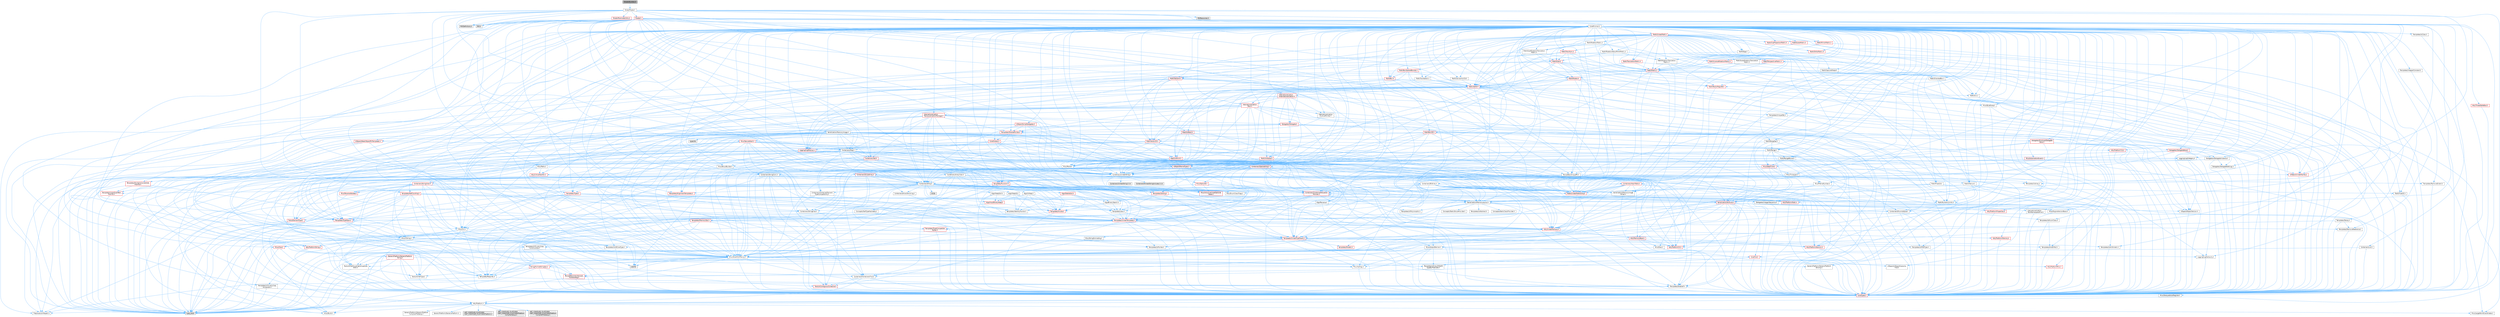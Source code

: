 digraph "ShaderBundles.h"
{
 // INTERACTIVE_SVG=YES
 // LATEX_PDF_SIZE
  bgcolor="transparent";
  edge [fontname=Helvetica,fontsize=10,labelfontname=Helvetica,labelfontsize=10];
  node [fontname=Helvetica,fontsize=10,shape=box,height=0.2,width=0.4];
  Node1 [id="Node000001",label="ShaderBundles.h",height=0.2,width=0.4,color="gray40", fillcolor="grey60", style="filled", fontcolor="black",tooltip=" "];
  Node1 -> Node2 [id="edge1_Node000001_Node000002",color="steelblue1",style="solid",tooltip=" "];
  Node2 [id="Node000002",label="GlobalShader.h",height=0.2,width=0.4,color="grey40", fillcolor="white", style="filled",URL="$db/de3/GlobalShader_8h.html",tooltip=" "];
  Node2 -> Node3 [id="edge2_Node000002_Node000003",color="steelblue1",style="solid",tooltip=" "];
  Node3 [id="Node000003",label="Containers/Array.h",height=0.2,width=0.4,color="grey40", fillcolor="white", style="filled",URL="$df/dd0/Array_8h.html",tooltip=" "];
  Node3 -> Node4 [id="edge3_Node000003_Node000004",color="steelblue1",style="solid",tooltip=" "];
  Node4 [id="Node000004",label="CoreTypes.h",height=0.2,width=0.4,color="red", fillcolor="#FFF0F0", style="filled",URL="$dc/dec/CoreTypes_8h.html",tooltip=" "];
  Node4 -> Node5 [id="edge4_Node000004_Node000005",color="steelblue1",style="solid",tooltip=" "];
  Node5 [id="Node000005",label="HAL/Platform.h",height=0.2,width=0.4,color="grey40", fillcolor="white", style="filled",URL="$d9/dd0/Platform_8h.html",tooltip=" "];
  Node5 -> Node6 [id="edge5_Node000005_Node000006",color="steelblue1",style="solid",tooltip=" "];
  Node6 [id="Node000006",label="Misc/Build.h",height=0.2,width=0.4,color="grey40", fillcolor="white", style="filled",URL="$d3/dbb/Build_8h.html",tooltip=" "];
  Node5 -> Node7 [id="edge6_Node000005_Node000007",color="steelblue1",style="solid",tooltip=" "];
  Node7 [id="Node000007",label="Misc/LargeWorldCoordinates.h",height=0.2,width=0.4,color="grey40", fillcolor="white", style="filled",URL="$d2/dcb/LargeWorldCoordinates_8h.html",tooltip=" "];
  Node5 -> Node8 [id="edge7_Node000005_Node000008",color="steelblue1",style="solid",tooltip=" "];
  Node8 [id="Node000008",label="type_traits",height=0.2,width=0.4,color="grey60", fillcolor="#E0E0E0", style="filled",tooltip=" "];
  Node5 -> Node9 [id="edge8_Node000005_Node000009",color="steelblue1",style="solid",tooltip=" "];
  Node9 [id="Node000009",label="PreprocessorHelpers.h",height=0.2,width=0.4,color="grey40", fillcolor="white", style="filled",URL="$db/ddb/PreprocessorHelpers_8h.html",tooltip=" "];
  Node5 -> Node10 [id="edge9_Node000005_Node000010",color="steelblue1",style="solid",tooltip=" "];
  Node10 [id="Node000010",label="UBT_COMPILED_PLATFORM\l/UBT_COMPILED_PLATFORMPlatform\lCompilerPreSetup.h",height=0.2,width=0.4,color="grey60", fillcolor="#E0E0E0", style="filled",tooltip=" "];
  Node5 -> Node11 [id="edge10_Node000005_Node000011",color="steelblue1",style="solid",tooltip=" "];
  Node11 [id="Node000011",label="GenericPlatform/GenericPlatform\lCompilerPreSetup.h",height=0.2,width=0.4,color="grey40", fillcolor="white", style="filled",URL="$d9/dc8/GenericPlatformCompilerPreSetup_8h.html",tooltip=" "];
  Node5 -> Node12 [id="edge11_Node000005_Node000012",color="steelblue1",style="solid",tooltip=" "];
  Node12 [id="Node000012",label="GenericPlatform/GenericPlatform.h",height=0.2,width=0.4,color="grey40", fillcolor="white", style="filled",URL="$d6/d84/GenericPlatform_8h.html",tooltip=" "];
  Node5 -> Node13 [id="edge12_Node000005_Node000013",color="steelblue1",style="solid",tooltip=" "];
  Node13 [id="Node000013",label="UBT_COMPILED_PLATFORM\l/UBT_COMPILED_PLATFORMPlatform.h",height=0.2,width=0.4,color="grey60", fillcolor="#E0E0E0", style="filled",tooltip=" "];
  Node5 -> Node14 [id="edge13_Node000005_Node000014",color="steelblue1",style="solid",tooltip=" "];
  Node14 [id="Node000014",label="UBT_COMPILED_PLATFORM\l/UBT_COMPILED_PLATFORMPlatform\lCompilerSetup.h",height=0.2,width=0.4,color="grey60", fillcolor="#E0E0E0", style="filled",tooltip=" "];
  Node3 -> Node18 [id="edge14_Node000003_Node000018",color="steelblue1",style="solid",tooltip=" "];
  Node18 [id="Node000018",label="Misc/AssertionMacros.h",height=0.2,width=0.4,color="grey40", fillcolor="white", style="filled",URL="$d0/dfa/AssertionMacros_8h.html",tooltip=" "];
  Node18 -> Node4 [id="edge15_Node000018_Node000004",color="steelblue1",style="solid",tooltip=" "];
  Node18 -> Node5 [id="edge16_Node000018_Node000005",color="steelblue1",style="solid",tooltip=" "];
  Node18 -> Node19 [id="edge17_Node000018_Node000019",color="steelblue1",style="solid",tooltip=" "];
  Node19 [id="Node000019",label="HAL/PlatformMisc.h",height=0.2,width=0.4,color="red", fillcolor="#FFF0F0", style="filled",URL="$d0/df5/PlatformMisc_8h.html",tooltip=" "];
  Node19 -> Node4 [id="edge18_Node000019_Node000004",color="steelblue1",style="solid",tooltip=" "];
  Node18 -> Node9 [id="edge19_Node000018_Node000009",color="steelblue1",style="solid",tooltip=" "];
  Node18 -> Node55 [id="edge20_Node000018_Node000055",color="steelblue1",style="solid",tooltip=" "];
  Node55 [id="Node000055",label="Templates/EnableIf.h",height=0.2,width=0.4,color="grey40", fillcolor="white", style="filled",URL="$d7/d60/EnableIf_8h.html",tooltip=" "];
  Node55 -> Node4 [id="edge21_Node000055_Node000004",color="steelblue1",style="solid",tooltip=" "];
  Node18 -> Node56 [id="edge22_Node000018_Node000056",color="steelblue1",style="solid",tooltip=" "];
  Node56 [id="Node000056",label="Templates/IsArrayOrRefOf\lTypeByPredicate.h",height=0.2,width=0.4,color="grey40", fillcolor="white", style="filled",URL="$d6/da1/IsArrayOrRefOfTypeByPredicate_8h.html",tooltip=" "];
  Node56 -> Node4 [id="edge23_Node000056_Node000004",color="steelblue1",style="solid",tooltip=" "];
  Node18 -> Node57 [id="edge24_Node000018_Node000057",color="steelblue1",style="solid",tooltip=" "];
  Node57 [id="Node000057",label="Templates/IsValidVariadic\lFunctionArg.h",height=0.2,width=0.4,color="red", fillcolor="#FFF0F0", style="filled",URL="$d0/dc8/IsValidVariadicFunctionArg_8h.html",tooltip=" "];
  Node57 -> Node4 [id="edge25_Node000057_Node000004",color="steelblue1",style="solid",tooltip=" "];
  Node57 -> Node8 [id="edge26_Node000057_Node000008",color="steelblue1",style="solid",tooltip=" "];
  Node18 -> Node59 [id="edge27_Node000018_Node000059",color="steelblue1",style="solid",tooltip=" "];
  Node59 [id="Node000059",label="Traits/IsCharEncodingCompatible\lWith.h",height=0.2,width=0.4,color="grey40", fillcolor="white", style="filled",URL="$df/dd1/IsCharEncodingCompatibleWith_8h.html",tooltip=" "];
  Node59 -> Node8 [id="edge28_Node000059_Node000008",color="steelblue1",style="solid",tooltip=" "];
  Node59 -> Node60 [id="edge29_Node000059_Node000060",color="steelblue1",style="solid",tooltip=" "];
  Node60 [id="Node000060",label="Traits/IsCharType.h",height=0.2,width=0.4,color="grey40", fillcolor="white", style="filled",URL="$db/d51/IsCharType_8h.html",tooltip=" "];
  Node60 -> Node4 [id="edge30_Node000060_Node000004",color="steelblue1",style="solid",tooltip=" "];
  Node18 -> Node61 [id="edge31_Node000018_Node000061",color="steelblue1",style="solid",tooltip=" "];
  Node61 [id="Node000061",label="Misc/VarArgs.h",height=0.2,width=0.4,color="grey40", fillcolor="white", style="filled",URL="$d5/d6f/VarArgs_8h.html",tooltip=" "];
  Node61 -> Node4 [id="edge32_Node000061_Node000004",color="steelblue1",style="solid",tooltip=" "];
  Node18 -> Node62 [id="edge33_Node000018_Node000062",color="steelblue1",style="solid",tooltip=" "];
  Node62 [id="Node000062",label="String/FormatStringSan.h",height=0.2,width=0.4,color="red", fillcolor="#FFF0F0", style="filled",URL="$d3/d8b/FormatStringSan_8h.html",tooltip=" "];
  Node62 -> Node8 [id="edge34_Node000062_Node000008",color="steelblue1",style="solid",tooltip=" "];
  Node62 -> Node4 [id="edge35_Node000062_Node000004",color="steelblue1",style="solid",tooltip=" "];
  Node62 -> Node63 [id="edge36_Node000062_Node000063",color="steelblue1",style="solid",tooltip=" "];
  Node63 [id="Node000063",label="Templates/Requires.h",height=0.2,width=0.4,color="grey40", fillcolor="white", style="filled",URL="$dc/d96/Requires_8h.html",tooltip=" "];
  Node63 -> Node55 [id="edge37_Node000063_Node000055",color="steelblue1",style="solid",tooltip=" "];
  Node63 -> Node8 [id="edge38_Node000063_Node000008",color="steelblue1",style="solid",tooltip=" "];
  Node62 -> Node57 [id="edge39_Node000062_Node000057",color="steelblue1",style="solid",tooltip=" "];
  Node62 -> Node60 [id="edge40_Node000062_Node000060",color="steelblue1",style="solid",tooltip=" "];
  Node62 -> Node27 [id="edge41_Node000062_Node000027",color="steelblue1",style="solid",tooltip=" "];
  Node27 [id="Node000027",label="Containers/ContainersFwd.h",height=0.2,width=0.4,color="grey40", fillcolor="white", style="filled",URL="$d4/d0a/ContainersFwd_8h.html",tooltip=" "];
  Node27 -> Node5 [id="edge42_Node000027_Node000005",color="steelblue1",style="solid",tooltip=" "];
  Node27 -> Node4 [id="edge43_Node000027_Node000004",color="steelblue1",style="solid",tooltip=" "];
  Node27 -> Node24 [id="edge44_Node000027_Node000024",color="steelblue1",style="solid",tooltip=" "];
  Node24 [id="Node000024",label="Traits/IsContiguousContainer.h",height=0.2,width=0.4,color="red", fillcolor="#FFF0F0", style="filled",URL="$d5/d3c/IsContiguousContainer_8h.html",tooltip=" "];
  Node24 -> Node4 [id="edge45_Node000024_Node000004",color="steelblue1",style="solid",tooltip=" "];
  Node18 -> Node68 [id="edge46_Node000018_Node000068",color="steelblue1",style="solid",tooltip=" "];
  Node68 [id="Node000068",label="atomic",height=0.2,width=0.4,color="grey60", fillcolor="#E0E0E0", style="filled",tooltip=" "];
  Node3 -> Node69 [id="edge47_Node000003_Node000069",color="steelblue1",style="solid",tooltip=" "];
  Node69 [id="Node000069",label="Misc/IntrusiveUnsetOptional\lState.h",height=0.2,width=0.4,color="red", fillcolor="#FFF0F0", style="filled",URL="$d2/d0a/IntrusiveUnsetOptionalState_8h.html",tooltip=" "];
  Node3 -> Node71 [id="edge48_Node000003_Node000071",color="steelblue1",style="solid",tooltip=" "];
  Node71 [id="Node000071",label="Misc/ReverseIterate.h",height=0.2,width=0.4,color="red", fillcolor="#FFF0F0", style="filled",URL="$db/de3/ReverseIterate_8h.html",tooltip=" "];
  Node71 -> Node5 [id="edge49_Node000071_Node000005",color="steelblue1",style="solid",tooltip=" "];
  Node3 -> Node73 [id="edge50_Node000003_Node000073",color="steelblue1",style="solid",tooltip=" "];
  Node73 [id="Node000073",label="HAL/UnrealMemory.h",height=0.2,width=0.4,color="red", fillcolor="#FFF0F0", style="filled",URL="$d9/d96/UnrealMemory_8h.html",tooltip=" "];
  Node73 -> Node4 [id="edge51_Node000073_Node000004",color="steelblue1",style="solid",tooltip=" "];
  Node73 -> Node77 [id="edge52_Node000073_Node000077",color="steelblue1",style="solid",tooltip=" "];
  Node77 [id="Node000077",label="HAL/MemoryBase.h",height=0.2,width=0.4,color="red", fillcolor="#FFF0F0", style="filled",URL="$d6/d9f/MemoryBase_8h.html",tooltip=" "];
  Node77 -> Node4 [id="edge53_Node000077_Node000004",color="steelblue1",style="solid",tooltip=" "];
  Node77 -> Node48 [id="edge54_Node000077_Node000048",color="steelblue1",style="solid",tooltip=" "];
  Node48 [id="Node000048",label="HAL/PlatformAtomics.h",height=0.2,width=0.4,color="red", fillcolor="#FFF0F0", style="filled",URL="$d3/d36/PlatformAtomics_8h.html",tooltip=" "];
  Node48 -> Node4 [id="edge55_Node000048_Node000004",color="steelblue1",style="solid",tooltip=" "];
  Node77 -> Node31 [id="edge56_Node000077_Node000031",color="steelblue1",style="solid",tooltip=" "];
  Node31 [id="Node000031",label="HAL/PlatformCrt.h",height=0.2,width=0.4,color="red", fillcolor="#FFF0F0", style="filled",URL="$d8/d75/PlatformCrt_8h.html",tooltip=" "];
  Node77 -> Node78 [id="edge57_Node000077_Node000078",color="steelblue1",style="solid",tooltip=" "];
  Node78 [id="Node000078",label="Misc/Exec.h",height=0.2,width=0.4,color="grey40", fillcolor="white", style="filled",URL="$de/ddb/Exec_8h.html",tooltip=" "];
  Node78 -> Node4 [id="edge58_Node000078_Node000004",color="steelblue1",style="solid",tooltip=" "];
  Node78 -> Node18 [id="edge59_Node000078_Node000018",color="steelblue1",style="solid",tooltip=" "];
  Node77 -> Node79 [id="edge60_Node000077_Node000079",color="steelblue1",style="solid",tooltip=" "];
  Node79 [id="Node000079",label="Misc/OutputDevice.h",height=0.2,width=0.4,color="grey40", fillcolor="white", style="filled",URL="$d7/d32/OutputDevice_8h.html",tooltip=" "];
  Node79 -> Node26 [id="edge61_Node000079_Node000026",color="steelblue1",style="solid",tooltip=" "];
  Node26 [id="Node000026",label="CoreFwd.h",height=0.2,width=0.4,color="red", fillcolor="#FFF0F0", style="filled",URL="$d1/d1e/CoreFwd_8h.html",tooltip=" "];
  Node26 -> Node4 [id="edge62_Node000026_Node000004",color="steelblue1",style="solid",tooltip=" "];
  Node26 -> Node27 [id="edge63_Node000026_Node000027",color="steelblue1",style="solid",tooltip=" "];
  Node26 -> Node29 [id="edge64_Node000026_Node000029",color="steelblue1",style="solid",tooltip=" "];
  Node29 [id="Node000029",label="UObject/UObjectHierarchy\lFwd.h",height=0.2,width=0.4,color="grey40", fillcolor="white", style="filled",URL="$d3/d13/UObjectHierarchyFwd_8h.html",tooltip=" "];
  Node79 -> Node4 [id="edge65_Node000079_Node000004",color="steelblue1",style="solid",tooltip=" "];
  Node79 -> Node80 [id="edge66_Node000079_Node000080",color="steelblue1",style="solid",tooltip=" "];
  Node80 [id="Node000080",label="Logging/LogVerbosity.h",height=0.2,width=0.4,color="grey40", fillcolor="white", style="filled",URL="$d2/d8f/LogVerbosity_8h.html",tooltip=" "];
  Node80 -> Node4 [id="edge67_Node000080_Node000004",color="steelblue1",style="solid",tooltip=" "];
  Node79 -> Node61 [id="edge68_Node000079_Node000061",color="steelblue1",style="solid",tooltip=" "];
  Node79 -> Node56 [id="edge69_Node000079_Node000056",color="steelblue1",style="solid",tooltip=" "];
  Node79 -> Node57 [id="edge70_Node000079_Node000057",color="steelblue1",style="solid",tooltip=" "];
  Node79 -> Node59 [id="edge71_Node000079_Node000059",color="steelblue1",style="solid",tooltip=" "];
  Node73 -> Node90 [id="edge72_Node000073_Node000090",color="steelblue1",style="solid",tooltip=" "];
  Node90 [id="Node000090",label="HAL/PlatformMemory.h",height=0.2,width=0.4,color="red", fillcolor="#FFF0F0", style="filled",URL="$de/d68/PlatformMemory_8h.html",tooltip=" "];
  Node90 -> Node4 [id="edge73_Node000090_Node000004",color="steelblue1",style="solid",tooltip=" "];
  Node73 -> Node93 [id="edge74_Node000073_Node000093",color="steelblue1",style="solid",tooltip=" "];
  Node93 [id="Node000093",label="Templates/IsPointer.h",height=0.2,width=0.4,color="grey40", fillcolor="white", style="filled",URL="$d7/d05/IsPointer_8h.html",tooltip=" "];
  Node93 -> Node4 [id="edge75_Node000093_Node000004",color="steelblue1",style="solid",tooltip=" "];
  Node3 -> Node94 [id="edge76_Node000003_Node000094",color="steelblue1",style="solid",tooltip=" "];
  Node94 [id="Node000094",label="Templates/UnrealTypeTraits.h",height=0.2,width=0.4,color="red", fillcolor="#FFF0F0", style="filled",URL="$d2/d2d/UnrealTypeTraits_8h.html",tooltip=" "];
  Node94 -> Node4 [id="edge77_Node000094_Node000004",color="steelblue1",style="solid",tooltip=" "];
  Node94 -> Node93 [id="edge78_Node000094_Node000093",color="steelblue1",style="solid",tooltip=" "];
  Node94 -> Node18 [id="edge79_Node000094_Node000018",color="steelblue1",style="solid",tooltip=" "];
  Node94 -> Node86 [id="edge80_Node000094_Node000086",color="steelblue1",style="solid",tooltip=" "];
  Node86 [id="Node000086",label="Templates/AndOrNot.h",height=0.2,width=0.4,color="grey40", fillcolor="white", style="filled",URL="$db/d0a/AndOrNot_8h.html",tooltip=" "];
  Node86 -> Node4 [id="edge81_Node000086_Node000004",color="steelblue1",style="solid",tooltip=" "];
  Node94 -> Node55 [id="edge82_Node000094_Node000055",color="steelblue1",style="solid",tooltip=" "];
  Node94 -> Node95 [id="edge83_Node000094_Node000095",color="steelblue1",style="solid",tooltip=" "];
  Node95 [id="Node000095",label="Templates/IsArithmetic.h",height=0.2,width=0.4,color="grey40", fillcolor="white", style="filled",URL="$d2/d5d/IsArithmetic_8h.html",tooltip=" "];
  Node95 -> Node4 [id="edge84_Node000095_Node000004",color="steelblue1",style="solid",tooltip=" "];
  Node94 -> Node96 [id="edge85_Node000094_Node000096",color="steelblue1",style="solid",tooltip=" "];
  Node96 [id="Node000096",label="Templates/Models.h",height=0.2,width=0.4,color="red", fillcolor="#FFF0F0", style="filled",URL="$d3/d0c/Models_8h.html",tooltip=" "];
  Node94 -> Node97 [id="edge86_Node000094_Node000097",color="steelblue1",style="solid",tooltip=" "];
  Node97 [id="Node000097",label="Templates/IsPODType.h",height=0.2,width=0.4,color="grey40", fillcolor="white", style="filled",URL="$d7/db1/IsPODType_8h.html",tooltip=" "];
  Node97 -> Node4 [id="edge87_Node000097_Node000004",color="steelblue1",style="solid",tooltip=" "];
  Node94 -> Node98 [id="edge88_Node000094_Node000098",color="steelblue1",style="solid",tooltip=" "];
  Node98 [id="Node000098",label="Templates/IsUECoreType.h",height=0.2,width=0.4,color="grey40", fillcolor="white", style="filled",URL="$d1/db8/IsUECoreType_8h.html",tooltip=" "];
  Node98 -> Node4 [id="edge89_Node000098_Node000004",color="steelblue1",style="solid",tooltip=" "];
  Node98 -> Node8 [id="edge90_Node000098_Node000008",color="steelblue1",style="solid",tooltip=" "];
  Node94 -> Node87 [id="edge91_Node000094_Node000087",color="steelblue1",style="solid",tooltip=" "];
  Node87 [id="Node000087",label="Templates/IsTriviallyCopy\lConstructible.h",height=0.2,width=0.4,color="grey40", fillcolor="white", style="filled",URL="$d3/d78/IsTriviallyCopyConstructible_8h.html",tooltip=" "];
  Node87 -> Node4 [id="edge92_Node000087_Node000004",color="steelblue1",style="solid",tooltip=" "];
  Node87 -> Node8 [id="edge93_Node000087_Node000008",color="steelblue1",style="solid",tooltip=" "];
  Node3 -> Node99 [id="edge94_Node000003_Node000099",color="steelblue1",style="solid",tooltip=" "];
  Node99 [id="Node000099",label="Templates/UnrealTemplate.h",height=0.2,width=0.4,color="red", fillcolor="#FFF0F0", style="filled",URL="$d4/d24/UnrealTemplate_8h.html",tooltip=" "];
  Node99 -> Node4 [id="edge95_Node000099_Node000004",color="steelblue1",style="solid",tooltip=" "];
  Node99 -> Node93 [id="edge96_Node000099_Node000093",color="steelblue1",style="solid",tooltip=" "];
  Node99 -> Node73 [id="edge97_Node000099_Node000073",color="steelblue1",style="solid",tooltip=" "];
  Node99 -> Node94 [id="edge98_Node000099_Node000094",color="steelblue1",style="solid",tooltip=" "];
  Node99 -> Node102 [id="edge99_Node000099_Node000102",color="steelblue1",style="solid",tooltip=" "];
  Node102 [id="Node000102",label="Templates/RemoveReference.h",height=0.2,width=0.4,color="grey40", fillcolor="white", style="filled",URL="$da/dbe/RemoveReference_8h.html",tooltip=" "];
  Node102 -> Node4 [id="edge100_Node000102_Node000004",color="steelblue1",style="solid",tooltip=" "];
  Node99 -> Node63 [id="edge101_Node000099_Node000063",color="steelblue1",style="solid",tooltip=" "];
  Node99 -> Node103 [id="edge102_Node000099_Node000103",color="steelblue1",style="solid",tooltip=" "];
  Node103 [id="Node000103",label="Templates/TypeCompatible\lBytes.h",height=0.2,width=0.4,color="red", fillcolor="#FFF0F0", style="filled",URL="$df/d0a/TypeCompatibleBytes_8h.html",tooltip=" "];
  Node103 -> Node4 [id="edge103_Node000103_Node000004",color="steelblue1",style="solid",tooltip=" "];
  Node103 -> Node8 [id="edge104_Node000103_Node000008",color="steelblue1",style="solid",tooltip=" "];
  Node99 -> Node24 [id="edge105_Node000099_Node000024",color="steelblue1",style="solid",tooltip=" "];
  Node99 -> Node8 [id="edge106_Node000099_Node000008",color="steelblue1",style="solid",tooltip=" "];
  Node3 -> Node105 [id="edge107_Node000003_Node000105",color="steelblue1",style="solid",tooltip=" "];
  Node105 [id="Node000105",label="Containers/AllowShrinking.h",height=0.2,width=0.4,color="grey40", fillcolor="white", style="filled",URL="$d7/d1a/AllowShrinking_8h.html",tooltip=" "];
  Node105 -> Node4 [id="edge108_Node000105_Node000004",color="steelblue1",style="solid",tooltip=" "];
  Node3 -> Node106 [id="edge109_Node000003_Node000106",color="steelblue1",style="solid",tooltip=" "];
  Node106 [id="Node000106",label="Containers/ContainerAllocation\lPolicies.h",height=0.2,width=0.4,color="red", fillcolor="#FFF0F0", style="filled",URL="$d7/dff/ContainerAllocationPolicies_8h.html",tooltip=" "];
  Node106 -> Node4 [id="edge110_Node000106_Node000004",color="steelblue1",style="solid",tooltip=" "];
  Node106 -> Node106 [id="edge111_Node000106_Node000106",color="steelblue1",style="solid",tooltip=" "];
  Node106 -> Node108 [id="edge112_Node000106_Node000108",color="steelblue1",style="solid",tooltip=" "];
  Node108 [id="Node000108",label="HAL/PlatformMath.h",height=0.2,width=0.4,color="red", fillcolor="#FFF0F0", style="filled",URL="$dc/d53/PlatformMath_8h.html",tooltip=" "];
  Node108 -> Node4 [id="edge113_Node000108_Node000004",color="steelblue1",style="solid",tooltip=" "];
  Node106 -> Node73 [id="edge114_Node000106_Node000073",color="steelblue1",style="solid",tooltip=" "];
  Node106 -> Node41 [id="edge115_Node000106_Node000041",color="steelblue1",style="solid",tooltip=" "];
  Node41 [id="Node000041",label="Math/NumericLimits.h",height=0.2,width=0.4,color="grey40", fillcolor="white", style="filled",URL="$df/d1b/NumericLimits_8h.html",tooltip=" "];
  Node41 -> Node4 [id="edge116_Node000041_Node000004",color="steelblue1",style="solid",tooltip=" "];
  Node106 -> Node18 [id="edge117_Node000106_Node000018",color="steelblue1",style="solid",tooltip=" "];
  Node106 -> Node116 [id="edge118_Node000106_Node000116",color="steelblue1",style="solid",tooltip=" "];
  Node116 [id="Node000116",label="Templates/IsPolymorphic.h",height=0.2,width=0.4,color="grey40", fillcolor="white", style="filled",URL="$dc/d20/IsPolymorphic_8h.html",tooltip=" "];
  Node106 -> Node117 [id="edge119_Node000106_Node000117",color="steelblue1",style="solid",tooltip=" "];
  Node117 [id="Node000117",label="Templates/MemoryOps.h",height=0.2,width=0.4,color="red", fillcolor="#FFF0F0", style="filled",URL="$db/dea/MemoryOps_8h.html",tooltip=" "];
  Node117 -> Node4 [id="edge120_Node000117_Node000004",color="steelblue1",style="solid",tooltip=" "];
  Node117 -> Node73 [id="edge121_Node000117_Node000073",color="steelblue1",style="solid",tooltip=" "];
  Node117 -> Node88 [id="edge122_Node000117_Node000088",color="steelblue1",style="solid",tooltip=" "];
  Node88 [id="Node000088",label="Templates/IsTriviallyCopy\lAssignable.h",height=0.2,width=0.4,color="grey40", fillcolor="white", style="filled",URL="$d2/df2/IsTriviallyCopyAssignable_8h.html",tooltip=" "];
  Node88 -> Node4 [id="edge123_Node000088_Node000004",color="steelblue1",style="solid",tooltip=" "];
  Node88 -> Node8 [id="edge124_Node000088_Node000008",color="steelblue1",style="solid",tooltip=" "];
  Node117 -> Node87 [id="edge125_Node000117_Node000087",color="steelblue1",style="solid",tooltip=" "];
  Node117 -> Node63 [id="edge126_Node000117_Node000063",color="steelblue1",style="solid",tooltip=" "];
  Node117 -> Node94 [id="edge127_Node000117_Node000094",color="steelblue1",style="solid",tooltip=" "];
  Node117 -> Node8 [id="edge128_Node000117_Node000008",color="steelblue1",style="solid",tooltip=" "];
  Node106 -> Node103 [id="edge129_Node000106_Node000103",color="steelblue1",style="solid",tooltip=" "];
  Node106 -> Node8 [id="edge130_Node000106_Node000008",color="steelblue1",style="solid",tooltip=" "];
  Node3 -> Node118 [id="edge131_Node000003_Node000118",color="steelblue1",style="solid",tooltip=" "];
  Node118 [id="Node000118",label="Containers/ContainerElement\lTypeCompatibility.h",height=0.2,width=0.4,color="grey40", fillcolor="white", style="filled",URL="$df/ddf/ContainerElementTypeCompatibility_8h.html",tooltip=" "];
  Node118 -> Node4 [id="edge132_Node000118_Node000004",color="steelblue1",style="solid",tooltip=" "];
  Node118 -> Node94 [id="edge133_Node000118_Node000094",color="steelblue1",style="solid",tooltip=" "];
  Node3 -> Node119 [id="edge134_Node000003_Node000119",color="steelblue1",style="solid",tooltip=" "];
  Node119 [id="Node000119",label="Serialization/Archive.h",height=0.2,width=0.4,color="red", fillcolor="#FFF0F0", style="filled",URL="$d7/d3b/Archive_8h.html",tooltip=" "];
  Node119 -> Node26 [id="edge135_Node000119_Node000026",color="steelblue1",style="solid",tooltip=" "];
  Node119 -> Node4 [id="edge136_Node000119_Node000004",color="steelblue1",style="solid",tooltip=" "];
  Node119 -> Node120 [id="edge137_Node000119_Node000120",color="steelblue1",style="solid",tooltip=" "];
  Node120 [id="Node000120",label="HAL/PlatformProperties.h",height=0.2,width=0.4,color="red", fillcolor="#FFF0F0", style="filled",URL="$d9/db0/PlatformProperties_8h.html",tooltip=" "];
  Node120 -> Node4 [id="edge138_Node000120_Node000004",color="steelblue1",style="solid",tooltip=" "];
  Node119 -> Node123 [id="edge139_Node000119_Node000123",color="steelblue1",style="solid",tooltip=" "];
  Node123 [id="Node000123",label="Internationalization\l/TextNamespaceFwd.h",height=0.2,width=0.4,color="grey40", fillcolor="white", style="filled",URL="$d8/d97/TextNamespaceFwd_8h.html",tooltip=" "];
  Node123 -> Node4 [id="edge140_Node000123_Node000004",color="steelblue1",style="solid",tooltip=" "];
  Node119 -> Node18 [id="edge141_Node000119_Node000018",color="steelblue1",style="solid",tooltip=" "];
  Node119 -> Node6 [id="edge142_Node000119_Node000006",color="steelblue1",style="solid",tooltip=" "];
  Node119 -> Node124 [id="edge143_Node000119_Node000124",color="steelblue1",style="solid",tooltip=" "];
  Node124 [id="Node000124",label="Misc/EngineVersionBase.h",height=0.2,width=0.4,color="grey40", fillcolor="white", style="filled",URL="$d5/d2b/EngineVersionBase_8h.html",tooltip=" "];
  Node124 -> Node4 [id="edge144_Node000124_Node000004",color="steelblue1",style="solid",tooltip=" "];
  Node119 -> Node61 [id="edge145_Node000119_Node000061",color="steelblue1",style="solid",tooltip=" "];
  Node119 -> Node55 [id="edge146_Node000119_Node000055",color="steelblue1",style="solid",tooltip=" "];
  Node119 -> Node56 [id="edge147_Node000119_Node000056",color="steelblue1",style="solid",tooltip=" "];
  Node119 -> Node127 [id="edge148_Node000119_Node000127",color="steelblue1",style="solid",tooltip=" "];
  Node127 [id="Node000127",label="Templates/IsEnumClass.h",height=0.2,width=0.4,color="grey40", fillcolor="white", style="filled",URL="$d7/d15/IsEnumClass_8h.html",tooltip=" "];
  Node127 -> Node4 [id="edge149_Node000127_Node000004",color="steelblue1",style="solid",tooltip=" "];
  Node127 -> Node86 [id="edge150_Node000127_Node000086",color="steelblue1",style="solid",tooltip=" "];
  Node119 -> Node57 [id="edge151_Node000119_Node000057",color="steelblue1",style="solid",tooltip=" "];
  Node119 -> Node99 [id="edge152_Node000119_Node000099",color="steelblue1",style="solid",tooltip=" "];
  Node119 -> Node59 [id="edge153_Node000119_Node000059",color="steelblue1",style="solid",tooltip=" "];
  Node119 -> Node128 [id="edge154_Node000119_Node000128",color="steelblue1",style="solid",tooltip=" "];
  Node128 [id="Node000128",label="UObject/ObjectVersion.h",height=0.2,width=0.4,color="grey40", fillcolor="white", style="filled",URL="$da/d63/ObjectVersion_8h.html",tooltip=" "];
  Node128 -> Node4 [id="edge155_Node000128_Node000004",color="steelblue1",style="solid",tooltip=" "];
  Node3 -> Node129 [id="edge156_Node000003_Node000129",color="steelblue1",style="solid",tooltip=" "];
  Node129 [id="Node000129",label="Serialization/MemoryImage\lWriter.h",height=0.2,width=0.4,color="grey40", fillcolor="white", style="filled",URL="$d0/d08/MemoryImageWriter_8h.html",tooltip=" "];
  Node129 -> Node4 [id="edge157_Node000129_Node000004",color="steelblue1",style="solid",tooltip=" "];
  Node129 -> Node130 [id="edge158_Node000129_Node000130",color="steelblue1",style="solid",tooltip=" "];
  Node130 [id="Node000130",label="Serialization/MemoryLayout.h",height=0.2,width=0.4,color="grey40", fillcolor="white", style="filled",URL="$d7/d66/MemoryLayout_8h.html",tooltip=" "];
  Node130 -> Node131 [id="edge159_Node000130_Node000131",color="steelblue1",style="solid",tooltip=" "];
  Node131 [id="Node000131",label="Concepts/StaticClassProvider.h",height=0.2,width=0.4,color="grey40", fillcolor="white", style="filled",URL="$dd/d83/StaticClassProvider_8h.html",tooltip=" "];
  Node130 -> Node132 [id="edge160_Node000130_Node000132",color="steelblue1",style="solid",tooltip=" "];
  Node132 [id="Node000132",label="Concepts/StaticStructProvider.h",height=0.2,width=0.4,color="grey40", fillcolor="white", style="filled",URL="$d5/d77/StaticStructProvider_8h.html",tooltip=" "];
  Node130 -> Node133 [id="edge161_Node000130_Node000133",color="steelblue1",style="solid",tooltip=" "];
  Node133 [id="Node000133",label="Containers/EnumAsByte.h",height=0.2,width=0.4,color="grey40", fillcolor="white", style="filled",URL="$d6/d9a/EnumAsByte_8h.html",tooltip=" "];
  Node133 -> Node4 [id="edge162_Node000133_Node000004",color="steelblue1",style="solid",tooltip=" "];
  Node133 -> Node97 [id="edge163_Node000133_Node000097",color="steelblue1",style="solid",tooltip=" "];
  Node133 -> Node134 [id="edge164_Node000133_Node000134",color="steelblue1",style="solid",tooltip=" "];
  Node134 [id="Node000134",label="Templates/TypeHash.h",height=0.2,width=0.4,color="red", fillcolor="#FFF0F0", style="filled",URL="$d1/d62/TypeHash_8h.html",tooltip=" "];
  Node134 -> Node4 [id="edge165_Node000134_Node000004",color="steelblue1",style="solid",tooltip=" "];
  Node134 -> Node63 [id="edge166_Node000134_Node000063",color="steelblue1",style="solid",tooltip=" "];
  Node134 -> Node135 [id="edge167_Node000134_Node000135",color="steelblue1",style="solid",tooltip=" "];
  Node135 [id="Node000135",label="Misc/Crc.h",height=0.2,width=0.4,color="grey40", fillcolor="white", style="filled",URL="$d4/dd2/Crc_8h.html",tooltip=" "];
  Node135 -> Node4 [id="edge168_Node000135_Node000004",color="steelblue1",style="solid",tooltip=" "];
  Node135 -> Node75 [id="edge169_Node000135_Node000075",color="steelblue1",style="solid",tooltip=" "];
  Node75 [id="Node000075",label="HAL/PlatformString.h",height=0.2,width=0.4,color="red", fillcolor="#FFF0F0", style="filled",URL="$db/db5/PlatformString_8h.html",tooltip=" "];
  Node75 -> Node4 [id="edge170_Node000075_Node000004",color="steelblue1",style="solid",tooltip=" "];
  Node135 -> Node18 [id="edge171_Node000135_Node000018",color="steelblue1",style="solid",tooltip=" "];
  Node135 -> Node136 [id="edge172_Node000135_Node000136",color="steelblue1",style="solid",tooltip=" "];
  Node136 [id="Node000136",label="Misc/CString.h",height=0.2,width=0.4,color="grey40", fillcolor="white", style="filled",URL="$d2/d49/CString_8h.html",tooltip=" "];
  Node136 -> Node4 [id="edge173_Node000136_Node000004",color="steelblue1",style="solid",tooltip=" "];
  Node136 -> Node31 [id="edge174_Node000136_Node000031",color="steelblue1",style="solid",tooltip=" "];
  Node136 -> Node75 [id="edge175_Node000136_Node000075",color="steelblue1",style="solid",tooltip=" "];
  Node136 -> Node18 [id="edge176_Node000136_Node000018",color="steelblue1",style="solid",tooltip=" "];
  Node136 -> Node137 [id="edge177_Node000136_Node000137",color="steelblue1",style="solid",tooltip=" "];
  Node137 [id="Node000137",label="Misc/Char.h",height=0.2,width=0.4,color="red", fillcolor="#FFF0F0", style="filled",URL="$d0/d58/Char_8h.html",tooltip=" "];
  Node137 -> Node4 [id="edge178_Node000137_Node000004",color="steelblue1",style="solid",tooltip=" "];
  Node137 -> Node8 [id="edge179_Node000137_Node000008",color="steelblue1",style="solid",tooltip=" "];
  Node136 -> Node61 [id="edge180_Node000136_Node000061",color="steelblue1",style="solid",tooltip=" "];
  Node136 -> Node56 [id="edge181_Node000136_Node000056",color="steelblue1",style="solid",tooltip=" "];
  Node136 -> Node57 [id="edge182_Node000136_Node000057",color="steelblue1",style="solid",tooltip=" "];
  Node136 -> Node59 [id="edge183_Node000136_Node000059",color="steelblue1",style="solid",tooltip=" "];
  Node135 -> Node137 [id="edge184_Node000135_Node000137",color="steelblue1",style="solid",tooltip=" "];
  Node135 -> Node94 [id="edge185_Node000135_Node000094",color="steelblue1",style="solid",tooltip=" "];
  Node135 -> Node60 [id="edge186_Node000135_Node000060",color="steelblue1",style="solid",tooltip=" "];
  Node134 -> Node8 [id="edge187_Node000134_Node000008",color="steelblue1",style="solid",tooltip=" "];
  Node130 -> Node21 [id="edge188_Node000130_Node000021",color="steelblue1",style="solid",tooltip=" "];
  Node21 [id="Node000021",label="Containers/StringFwd.h",height=0.2,width=0.4,color="grey40", fillcolor="white", style="filled",URL="$df/d37/StringFwd_8h.html",tooltip=" "];
  Node21 -> Node4 [id="edge189_Node000021_Node000004",color="steelblue1",style="solid",tooltip=" "];
  Node21 -> Node22 [id="edge190_Node000021_Node000022",color="steelblue1",style="solid",tooltip=" "];
  Node22 [id="Node000022",label="Traits/ElementType.h",height=0.2,width=0.4,color="red", fillcolor="#FFF0F0", style="filled",URL="$d5/d4f/ElementType_8h.html",tooltip=" "];
  Node22 -> Node5 [id="edge191_Node000022_Node000005",color="steelblue1",style="solid",tooltip=" "];
  Node22 -> Node8 [id="edge192_Node000022_Node000008",color="steelblue1",style="solid",tooltip=" "];
  Node21 -> Node24 [id="edge193_Node000021_Node000024",color="steelblue1",style="solid",tooltip=" "];
  Node130 -> Node73 [id="edge194_Node000130_Node000073",color="steelblue1",style="solid",tooltip=" "];
  Node130 -> Node141 [id="edge195_Node000130_Node000141",color="steelblue1",style="solid",tooltip=" "];
  Node141 [id="Node000141",label="Misc/DelayedAutoRegister.h",height=0.2,width=0.4,color="grey40", fillcolor="white", style="filled",URL="$d1/dda/DelayedAutoRegister_8h.html",tooltip=" "];
  Node141 -> Node5 [id="edge196_Node000141_Node000005",color="steelblue1",style="solid",tooltip=" "];
  Node130 -> Node55 [id="edge197_Node000130_Node000055",color="steelblue1",style="solid",tooltip=" "];
  Node130 -> Node142 [id="edge198_Node000130_Node000142",color="steelblue1",style="solid",tooltip=" "];
  Node142 [id="Node000142",label="Templates/IsAbstract.h",height=0.2,width=0.4,color="grey40", fillcolor="white", style="filled",URL="$d8/db7/IsAbstract_8h.html",tooltip=" "];
  Node130 -> Node116 [id="edge199_Node000130_Node000116",color="steelblue1",style="solid",tooltip=" "];
  Node130 -> Node96 [id="edge200_Node000130_Node000096",color="steelblue1",style="solid",tooltip=" "];
  Node130 -> Node99 [id="edge201_Node000130_Node000099",color="steelblue1",style="solid",tooltip=" "];
  Node3 -> Node143 [id="edge202_Node000003_Node000143",color="steelblue1",style="solid",tooltip=" "];
  Node143 [id="Node000143",label="Algo/Heapify.h",height=0.2,width=0.4,color="grey40", fillcolor="white", style="filled",URL="$d0/d2a/Heapify_8h.html",tooltip=" "];
  Node143 -> Node144 [id="edge203_Node000143_Node000144",color="steelblue1",style="solid",tooltip=" "];
  Node144 [id="Node000144",label="Algo/Impl/BinaryHeap.h",height=0.2,width=0.4,color="red", fillcolor="#FFF0F0", style="filled",URL="$d7/da3/Algo_2Impl_2BinaryHeap_8h.html",tooltip=" "];
  Node144 -> Node145 [id="edge204_Node000144_Node000145",color="steelblue1",style="solid",tooltip=" "];
  Node145 [id="Node000145",label="Templates/Invoke.h",height=0.2,width=0.4,color="red", fillcolor="#FFF0F0", style="filled",URL="$d7/deb/Invoke_8h.html",tooltip=" "];
  Node145 -> Node4 [id="edge205_Node000145_Node000004",color="steelblue1",style="solid",tooltip=" "];
  Node145 -> Node99 [id="edge206_Node000145_Node000099",color="steelblue1",style="solid",tooltip=" "];
  Node145 -> Node8 [id="edge207_Node000145_Node000008",color="steelblue1",style="solid",tooltip=" "];
  Node144 -> Node8 [id="edge208_Node000144_Node000008",color="steelblue1",style="solid",tooltip=" "];
  Node143 -> Node149 [id="edge209_Node000143_Node000149",color="steelblue1",style="solid",tooltip=" "];
  Node149 [id="Node000149",label="Templates/IdentityFunctor.h",height=0.2,width=0.4,color="grey40", fillcolor="white", style="filled",URL="$d7/d2e/IdentityFunctor_8h.html",tooltip=" "];
  Node149 -> Node5 [id="edge210_Node000149_Node000005",color="steelblue1",style="solid",tooltip=" "];
  Node143 -> Node145 [id="edge211_Node000143_Node000145",color="steelblue1",style="solid",tooltip=" "];
  Node143 -> Node150 [id="edge212_Node000143_Node000150",color="steelblue1",style="solid",tooltip=" "];
  Node150 [id="Node000150",label="Templates/Less.h",height=0.2,width=0.4,color="grey40", fillcolor="white", style="filled",URL="$de/dc8/Less_8h.html",tooltip=" "];
  Node150 -> Node4 [id="edge213_Node000150_Node000004",color="steelblue1",style="solid",tooltip=" "];
  Node150 -> Node99 [id="edge214_Node000150_Node000099",color="steelblue1",style="solid",tooltip=" "];
  Node143 -> Node99 [id="edge215_Node000143_Node000099",color="steelblue1",style="solid",tooltip=" "];
  Node3 -> Node151 [id="edge216_Node000003_Node000151",color="steelblue1",style="solid",tooltip=" "];
  Node151 [id="Node000151",label="Algo/HeapSort.h",height=0.2,width=0.4,color="grey40", fillcolor="white", style="filled",URL="$d3/d92/HeapSort_8h.html",tooltip=" "];
  Node151 -> Node144 [id="edge217_Node000151_Node000144",color="steelblue1",style="solid",tooltip=" "];
  Node151 -> Node149 [id="edge218_Node000151_Node000149",color="steelblue1",style="solid",tooltip=" "];
  Node151 -> Node150 [id="edge219_Node000151_Node000150",color="steelblue1",style="solid",tooltip=" "];
  Node151 -> Node99 [id="edge220_Node000151_Node000099",color="steelblue1",style="solid",tooltip=" "];
  Node3 -> Node152 [id="edge221_Node000003_Node000152",color="steelblue1",style="solid",tooltip=" "];
  Node152 [id="Node000152",label="Algo/IsHeap.h",height=0.2,width=0.4,color="grey40", fillcolor="white", style="filled",URL="$de/d32/IsHeap_8h.html",tooltip=" "];
  Node152 -> Node144 [id="edge222_Node000152_Node000144",color="steelblue1",style="solid",tooltip=" "];
  Node152 -> Node149 [id="edge223_Node000152_Node000149",color="steelblue1",style="solid",tooltip=" "];
  Node152 -> Node145 [id="edge224_Node000152_Node000145",color="steelblue1",style="solid",tooltip=" "];
  Node152 -> Node150 [id="edge225_Node000152_Node000150",color="steelblue1",style="solid",tooltip=" "];
  Node152 -> Node99 [id="edge226_Node000152_Node000099",color="steelblue1",style="solid",tooltip=" "];
  Node3 -> Node144 [id="edge227_Node000003_Node000144",color="steelblue1",style="solid",tooltip=" "];
  Node3 -> Node153 [id="edge228_Node000003_Node000153",color="steelblue1",style="solid",tooltip=" "];
  Node153 [id="Node000153",label="Algo/StableSort.h",height=0.2,width=0.4,color="red", fillcolor="#FFF0F0", style="filled",URL="$d7/d3c/StableSort_8h.html",tooltip=" "];
  Node153 -> Node154 [id="edge229_Node000153_Node000154",color="steelblue1",style="solid",tooltip=" "];
  Node154 [id="Node000154",label="Algo/BinarySearch.h",height=0.2,width=0.4,color="grey40", fillcolor="white", style="filled",URL="$db/db4/BinarySearch_8h.html",tooltip=" "];
  Node154 -> Node149 [id="edge230_Node000154_Node000149",color="steelblue1",style="solid",tooltip=" "];
  Node154 -> Node145 [id="edge231_Node000154_Node000145",color="steelblue1",style="solid",tooltip=" "];
  Node154 -> Node150 [id="edge232_Node000154_Node000150",color="steelblue1",style="solid",tooltip=" "];
  Node153 -> Node149 [id="edge233_Node000153_Node000149",color="steelblue1",style="solid",tooltip=" "];
  Node153 -> Node145 [id="edge234_Node000153_Node000145",color="steelblue1",style="solid",tooltip=" "];
  Node153 -> Node150 [id="edge235_Node000153_Node000150",color="steelblue1",style="solid",tooltip=" "];
  Node153 -> Node99 [id="edge236_Node000153_Node000099",color="steelblue1",style="solid",tooltip=" "];
  Node3 -> Node156 [id="edge237_Node000003_Node000156",color="steelblue1",style="solid",tooltip=" "];
  Node156 [id="Node000156",label="Concepts/GetTypeHashable.h",height=0.2,width=0.4,color="grey40", fillcolor="white", style="filled",URL="$d3/da2/GetTypeHashable_8h.html",tooltip=" "];
  Node156 -> Node4 [id="edge238_Node000156_Node000004",color="steelblue1",style="solid",tooltip=" "];
  Node156 -> Node134 [id="edge239_Node000156_Node000134",color="steelblue1",style="solid",tooltip=" "];
  Node3 -> Node149 [id="edge240_Node000003_Node000149",color="steelblue1",style="solid",tooltip=" "];
  Node3 -> Node145 [id="edge241_Node000003_Node000145",color="steelblue1",style="solid",tooltip=" "];
  Node3 -> Node150 [id="edge242_Node000003_Node000150",color="steelblue1",style="solid",tooltip=" "];
  Node3 -> Node157 [id="edge243_Node000003_Node000157",color="steelblue1",style="solid",tooltip=" "];
  Node157 [id="Node000157",label="Templates/LosesQualifiers\lFromTo.h",height=0.2,width=0.4,color="red", fillcolor="#FFF0F0", style="filled",URL="$d2/db3/LosesQualifiersFromTo_8h.html",tooltip=" "];
  Node157 -> Node8 [id="edge244_Node000157_Node000008",color="steelblue1",style="solid",tooltip=" "];
  Node3 -> Node63 [id="edge245_Node000003_Node000063",color="steelblue1",style="solid",tooltip=" "];
  Node3 -> Node158 [id="edge246_Node000003_Node000158",color="steelblue1",style="solid",tooltip=" "];
  Node158 [id="Node000158",label="Templates/Sorting.h",height=0.2,width=0.4,color="red", fillcolor="#FFF0F0", style="filled",URL="$d3/d9e/Sorting_8h.html",tooltip=" "];
  Node158 -> Node4 [id="edge247_Node000158_Node000004",color="steelblue1",style="solid",tooltip=" "];
  Node158 -> Node154 [id="edge248_Node000158_Node000154",color="steelblue1",style="solid",tooltip=" "];
  Node158 -> Node108 [id="edge249_Node000158_Node000108",color="steelblue1",style="solid",tooltip=" "];
  Node158 -> Node150 [id="edge250_Node000158_Node000150",color="steelblue1",style="solid",tooltip=" "];
  Node3 -> Node162 [id="edge251_Node000003_Node000162",color="steelblue1",style="solid",tooltip=" "];
  Node162 [id="Node000162",label="Templates/AlignmentTemplates.h",height=0.2,width=0.4,color="red", fillcolor="#FFF0F0", style="filled",URL="$dd/d32/AlignmentTemplates_8h.html",tooltip=" "];
  Node162 -> Node4 [id="edge252_Node000162_Node000004",color="steelblue1",style="solid",tooltip=" "];
  Node162 -> Node93 [id="edge253_Node000162_Node000093",color="steelblue1",style="solid",tooltip=" "];
  Node3 -> Node22 [id="edge254_Node000003_Node000022",color="steelblue1",style="solid",tooltip=" "];
  Node3 -> Node114 [id="edge255_Node000003_Node000114",color="steelblue1",style="solid",tooltip=" "];
  Node114 [id="Node000114",label="limits",height=0.2,width=0.4,color="grey60", fillcolor="#E0E0E0", style="filled",tooltip=" "];
  Node3 -> Node8 [id="edge256_Node000003_Node000008",color="steelblue1",style="solid",tooltip=" "];
  Node2 -> Node163 [id="edge257_Node000002_Node000163",color="steelblue1",style="solid",tooltip=" "];
  Node163 [id="Node000163",label="Containers/Map.h",height=0.2,width=0.4,color="grey40", fillcolor="white", style="filled",URL="$df/d79/Map_8h.html",tooltip=" "];
  Node163 -> Node4 [id="edge258_Node000163_Node000004",color="steelblue1",style="solid",tooltip=" "];
  Node163 -> Node164 [id="edge259_Node000163_Node000164",color="steelblue1",style="solid",tooltip=" "];
  Node164 [id="Node000164",label="Algo/Reverse.h",height=0.2,width=0.4,color="grey40", fillcolor="white", style="filled",URL="$d5/d93/Reverse_8h.html",tooltip=" "];
  Node164 -> Node4 [id="edge260_Node000164_Node000004",color="steelblue1",style="solid",tooltip=" "];
  Node164 -> Node99 [id="edge261_Node000164_Node000099",color="steelblue1",style="solid",tooltip=" "];
  Node163 -> Node118 [id="edge262_Node000163_Node000118",color="steelblue1",style="solid",tooltip=" "];
  Node163 -> Node165 [id="edge263_Node000163_Node000165",color="steelblue1",style="solid",tooltip=" "];
  Node165 [id="Node000165",label="Containers/Set.h",height=0.2,width=0.4,color="red", fillcolor="#FFF0F0", style="filled",URL="$d4/d45/Set_8h.html",tooltip=" "];
  Node165 -> Node106 [id="edge264_Node000165_Node000106",color="steelblue1",style="solid",tooltip=" "];
  Node165 -> Node118 [id="edge265_Node000165_Node000118",color="steelblue1",style="solid",tooltip=" "];
  Node165 -> Node167 [id="edge266_Node000165_Node000167",color="steelblue1",style="solid",tooltip=" "];
  Node167 [id="Node000167",label="Containers/SparseArray.h",height=0.2,width=0.4,color="red", fillcolor="#FFF0F0", style="filled",URL="$d5/dbf/SparseArray_8h.html",tooltip=" "];
  Node167 -> Node4 [id="edge267_Node000167_Node000004",color="steelblue1",style="solid",tooltip=" "];
  Node167 -> Node18 [id="edge268_Node000167_Node000018",color="steelblue1",style="solid",tooltip=" "];
  Node167 -> Node73 [id="edge269_Node000167_Node000073",color="steelblue1",style="solid",tooltip=" "];
  Node167 -> Node94 [id="edge270_Node000167_Node000094",color="steelblue1",style="solid",tooltip=" "];
  Node167 -> Node99 [id="edge271_Node000167_Node000099",color="steelblue1",style="solid",tooltip=" "];
  Node167 -> Node106 [id="edge272_Node000167_Node000106",color="steelblue1",style="solid",tooltip=" "];
  Node167 -> Node150 [id="edge273_Node000167_Node000150",color="steelblue1",style="solid",tooltip=" "];
  Node167 -> Node3 [id="edge274_Node000167_Node000003",color="steelblue1",style="solid",tooltip=" "];
  Node167 -> Node161 [id="edge275_Node000167_Node000161",color="steelblue1",style="solid",tooltip=" "];
  Node161 [id="Node000161",label="Math/UnrealMathUtility.h",height=0.2,width=0.4,color="red", fillcolor="#FFF0F0", style="filled",URL="$db/db8/UnrealMathUtility_8h.html",tooltip=" "];
  Node161 -> Node4 [id="edge276_Node000161_Node000004",color="steelblue1",style="solid",tooltip=" "];
  Node161 -> Node18 [id="edge277_Node000161_Node000018",color="steelblue1",style="solid",tooltip=" "];
  Node161 -> Node108 [id="edge278_Node000161_Node000108",color="steelblue1",style="solid",tooltip=" "];
  Node161 -> Node63 [id="edge279_Node000161_Node000063",color="steelblue1",style="solid",tooltip=" "];
  Node167 -> Node168 [id="edge280_Node000167_Node000168",color="steelblue1",style="solid",tooltip=" "];
  Node168 [id="Node000168",label="Containers/ScriptArray.h",height=0.2,width=0.4,color="red", fillcolor="#FFF0F0", style="filled",URL="$dc/daf/ScriptArray_8h.html",tooltip=" "];
  Node168 -> Node4 [id="edge281_Node000168_Node000004",color="steelblue1",style="solid",tooltip=" "];
  Node168 -> Node18 [id="edge282_Node000168_Node000018",color="steelblue1",style="solid",tooltip=" "];
  Node168 -> Node73 [id="edge283_Node000168_Node000073",color="steelblue1",style="solid",tooltip=" "];
  Node168 -> Node105 [id="edge284_Node000168_Node000105",color="steelblue1",style="solid",tooltip=" "];
  Node168 -> Node106 [id="edge285_Node000168_Node000106",color="steelblue1",style="solid",tooltip=" "];
  Node168 -> Node3 [id="edge286_Node000168_Node000003",color="steelblue1",style="solid",tooltip=" "];
  Node167 -> Node169 [id="edge287_Node000167_Node000169",color="steelblue1",style="solid",tooltip=" "];
  Node169 [id="Node000169",label="Containers/BitArray.h",height=0.2,width=0.4,color="grey40", fillcolor="white", style="filled",URL="$d1/de4/BitArray_8h.html",tooltip=" "];
  Node169 -> Node106 [id="edge288_Node000169_Node000106",color="steelblue1",style="solid",tooltip=" "];
  Node169 -> Node4 [id="edge289_Node000169_Node000004",color="steelblue1",style="solid",tooltip=" "];
  Node169 -> Node48 [id="edge290_Node000169_Node000048",color="steelblue1",style="solid",tooltip=" "];
  Node169 -> Node73 [id="edge291_Node000169_Node000073",color="steelblue1",style="solid",tooltip=" "];
  Node169 -> Node161 [id="edge292_Node000169_Node000161",color="steelblue1",style="solid",tooltip=" "];
  Node169 -> Node18 [id="edge293_Node000169_Node000018",color="steelblue1",style="solid",tooltip=" "];
  Node169 -> Node43 [id="edge294_Node000169_Node000043",color="steelblue1",style="solid",tooltip=" "];
  Node43 [id="Node000043",label="Misc/EnumClassFlags.h",height=0.2,width=0.4,color="grey40", fillcolor="white", style="filled",URL="$d8/de7/EnumClassFlags_8h.html",tooltip=" "];
  Node169 -> Node119 [id="edge295_Node000169_Node000119",color="steelblue1",style="solid",tooltip=" "];
  Node169 -> Node129 [id="edge296_Node000169_Node000129",color="steelblue1",style="solid",tooltip=" "];
  Node169 -> Node130 [id="edge297_Node000169_Node000130",color="steelblue1",style="solid",tooltip=" "];
  Node169 -> Node55 [id="edge298_Node000169_Node000055",color="steelblue1",style="solid",tooltip=" "];
  Node169 -> Node145 [id="edge299_Node000169_Node000145",color="steelblue1",style="solid",tooltip=" "];
  Node169 -> Node99 [id="edge300_Node000169_Node000099",color="steelblue1",style="solid",tooltip=" "];
  Node169 -> Node94 [id="edge301_Node000169_Node000094",color="steelblue1",style="solid",tooltip=" "];
  Node167 -> Node129 [id="edge302_Node000167_Node000129",color="steelblue1",style="solid",tooltip=" "];
  Node167 -> Node186 [id="edge303_Node000167_Node000186",color="steelblue1",style="solid",tooltip=" "];
  Node186 [id="Node000186",label="Containers/UnrealString.h",height=0.2,width=0.4,color="grey40", fillcolor="white", style="filled",URL="$d5/dba/UnrealString_8h.html",tooltip=" "];
  Node186 -> Node187 [id="edge304_Node000186_Node000187",color="steelblue1",style="solid",tooltip=" "];
  Node187 [id="Node000187",label="Containers/UnrealStringIncludes.h.inl",height=0.2,width=0.4,color="grey60", fillcolor="#E0E0E0", style="filled",tooltip=" "];
  Node186 -> Node188 [id="edge305_Node000186_Node000188",color="steelblue1",style="solid",tooltip=" "];
  Node188 [id="Node000188",label="Containers/UnrealString.h.inl",height=0.2,width=0.4,color="grey60", fillcolor="#E0E0E0", style="filled",tooltip=" "];
  Node186 -> Node189 [id="edge306_Node000186_Node000189",color="steelblue1",style="solid",tooltip=" "];
  Node189 [id="Node000189",label="Misc/StringFormatArg.h",height=0.2,width=0.4,color="grey40", fillcolor="white", style="filled",URL="$d2/d16/StringFormatArg_8h.html",tooltip=" "];
  Node189 -> Node27 [id="edge307_Node000189_Node000027",color="steelblue1",style="solid",tooltip=" "];
  Node167 -> Node69 [id="edge308_Node000167_Node000069",color="steelblue1",style="solid",tooltip=" "];
  Node165 -> Node27 [id="edge309_Node000165_Node000027",color="steelblue1",style="solid",tooltip=" "];
  Node165 -> Node161 [id="edge310_Node000165_Node000161",color="steelblue1",style="solid",tooltip=" "];
  Node165 -> Node18 [id="edge311_Node000165_Node000018",color="steelblue1",style="solid",tooltip=" "];
  Node165 -> Node190 [id="edge312_Node000165_Node000190",color="steelblue1",style="solid",tooltip=" "];
  Node190 [id="Node000190",label="Misc/StructBuilder.h",height=0.2,width=0.4,color="grey40", fillcolor="white", style="filled",URL="$d9/db3/StructBuilder_8h.html",tooltip=" "];
  Node190 -> Node4 [id="edge313_Node000190_Node000004",color="steelblue1",style="solid",tooltip=" "];
  Node190 -> Node161 [id="edge314_Node000190_Node000161",color="steelblue1",style="solid",tooltip=" "];
  Node190 -> Node162 [id="edge315_Node000190_Node000162",color="steelblue1",style="solid",tooltip=" "];
  Node165 -> Node129 [id="edge316_Node000165_Node000129",color="steelblue1",style="solid",tooltip=" "];
  Node165 -> Node191 [id="edge317_Node000165_Node000191",color="steelblue1",style="solid",tooltip=" "];
  Node191 [id="Node000191",label="Templates/Function.h",height=0.2,width=0.4,color="red", fillcolor="#FFF0F0", style="filled",URL="$df/df5/Function_8h.html",tooltip=" "];
  Node191 -> Node4 [id="edge318_Node000191_Node000004",color="steelblue1",style="solid",tooltip=" "];
  Node191 -> Node18 [id="edge319_Node000191_Node000018",color="steelblue1",style="solid",tooltip=" "];
  Node191 -> Node69 [id="edge320_Node000191_Node000069",color="steelblue1",style="solid",tooltip=" "];
  Node191 -> Node73 [id="edge321_Node000191_Node000073",color="steelblue1",style="solid",tooltip=" "];
  Node191 -> Node94 [id="edge322_Node000191_Node000094",color="steelblue1",style="solid",tooltip=" "];
  Node191 -> Node145 [id="edge323_Node000191_Node000145",color="steelblue1",style="solid",tooltip=" "];
  Node191 -> Node99 [id="edge324_Node000191_Node000099",color="steelblue1",style="solid",tooltip=" "];
  Node191 -> Node63 [id="edge325_Node000191_Node000063",color="steelblue1",style="solid",tooltip=" "];
  Node191 -> Node161 [id="edge326_Node000191_Node000161",color="steelblue1",style="solid",tooltip=" "];
  Node191 -> Node8 [id="edge327_Node000191_Node000008",color="steelblue1",style="solid",tooltip=" "];
  Node165 -> Node158 [id="edge328_Node000165_Node000158",color="steelblue1",style="solid",tooltip=" "];
  Node165 -> Node134 [id="edge329_Node000165_Node000134",color="steelblue1",style="solid",tooltip=" "];
  Node165 -> Node99 [id="edge330_Node000165_Node000099",color="steelblue1",style="solid",tooltip=" "];
  Node165 -> Node8 [id="edge331_Node000165_Node000008",color="steelblue1",style="solid",tooltip=" "];
  Node163 -> Node186 [id="edge332_Node000163_Node000186",color="steelblue1",style="solid",tooltip=" "];
  Node163 -> Node18 [id="edge333_Node000163_Node000018",color="steelblue1",style="solid",tooltip=" "];
  Node163 -> Node190 [id="edge334_Node000163_Node000190",color="steelblue1",style="solid",tooltip=" "];
  Node163 -> Node191 [id="edge335_Node000163_Node000191",color="steelblue1",style="solid",tooltip=" "];
  Node163 -> Node158 [id="edge336_Node000163_Node000158",color="steelblue1",style="solid",tooltip=" "];
  Node163 -> Node194 [id="edge337_Node000163_Node000194",color="steelblue1",style="solid",tooltip=" "];
  Node194 [id="Node000194",label="Templates/Tuple.h",height=0.2,width=0.4,color="red", fillcolor="#FFF0F0", style="filled",URL="$d2/d4f/Tuple_8h.html",tooltip=" "];
  Node194 -> Node4 [id="edge338_Node000194_Node000004",color="steelblue1",style="solid",tooltip=" "];
  Node194 -> Node99 [id="edge339_Node000194_Node000099",color="steelblue1",style="solid",tooltip=" "];
  Node194 -> Node195 [id="edge340_Node000194_Node000195",color="steelblue1",style="solid",tooltip=" "];
  Node195 [id="Node000195",label="Delegates/IntegerSequence.h",height=0.2,width=0.4,color="grey40", fillcolor="white", style="filled",URL="$d2/dcc/IntegerSequence_8h.html",tooltip=" "];
  Node195 -> Node4 [id="edge341_Node000195_Node000004",color="steelblue1",style="solid",tooltip=" "];
  Node194 -> Node145 [id="edge342_Node000194_Node000145",color="steelblue1",style="solid",tooltip=" "];
  Node194 -> Node130 [id="edge343_Node000194_Node000130",color="steelblue1",style="solid",tooltip=" "];
  Node194 -> Node63 [id="edge344_Node000194_Node000063",color="steelblue1",style="solid",tooltip=" "];
  Node194 -> Node134 [id="edge345_Node000194_Node000134",color="steelblue1",style="solid",tooltip=" "];
  Node194 -> Node8 [id="edge346_Node000194_Node000008",color="steelblue1",style="solid",tooltip=" "];
  Node163 -> Node99 [id="edge347_Node000163_Node000099",color="steelblue1",style="solid",tooltip=" "];
  Node163 -> Node94 [id="edge348_Node000163_Node000094",color="steelblue1",style="solid",tooltip=" "];
  Node163 -> Node8 [id="edge349_Node000163_Node000008",color="steelblue1",style="solid",tooltip=" "];
  Node2 -> Node186 [id="edge350_Node000002_Node000186",color="steelblue1",style="solid",tooltip=" "];
  Node2 -> Node197 [id="edge351_Node000002_Node000197",color="steelblue1",style="solid",tooltip=" "];
  Node197 [id="Node000197",label="CoreMinimal.h",height=0.2,width=0.4,color="grey40", fillcolor="white", style="filled",URL="$d7/d67/CoreMinimal_8h.html",tooltip=" "];
  Node197 -> Node4 [id="edge352_Node000197_Node000004",color="steelblue1",style="solid",tooltip=" "];
  Node197 -> Node26 [id="edge353_Node000197_Node000026",color="steelblue1",style="solid",tooltip=" "];
  Node197 -> Node29 [id="edge354_Node000197_Node000029",color="steelblue1",style="solid",tooltip=" "];
  Node197 -> Node27 [id="edge355_Node000197_Node000027",color="steelblue1",style="solid",tooltip=" "];
  Node197 -> Node61 [id="edge356_Node000197_Node000061",color="steelblue1",style="solid",tooltip=" "];
  Node197 -> Node80 [id="edge357_Node000197_Node000080",color="steelblue1",style="solid",tooltip=" "];
  Node197 -> Node79 [id="edge358_Node000197_Node000079",color="steelblue1",style="solid",tooltip=" "];
  Node197 -> Node31 [id="edge359_Node000197_Node000031",color="steelblue1",style="solid",tooltip=" "];
  Node197 -> Node19 [id="edge360_Node000197_Node000019",color="steelblue1",style="solid",tooltip=" "];
  Node197 -> Node18 [id="edge361_Node000197_Node000018",color="steelblue1",style="solid",tooltip=" "];
  Node197 -> Node93 [id="edge362_Node000197_Node000093",color="steelblue1",style="solid",tooltip=" "];
  Node197 -> Node90 [id="edge363_Node000197_Node000090",color="steelblue1",style="solid",tooltip=" "];
  Node197 -> Node48 [id="edge364_Node000197_Node000048",color="steelblue1",style="solid",tooltip=" "];
  Node197 -> Node78 [id="edge365_Node000197_Node000078",color="steelblue1",style="solid",tooltip=" "];
  Node197 -> Node77 [id="edge366_Node000197_Node000077",color="steelblue1",style="solid",tooltip=" "];
  Node197 -> Node73 [id="edge367_Node000197_Node000073",color="steelblue1",style="solid",tooltip=" "];
  Node197 -> Node95 [id="edge368_Node000197_Node000095",color="steelblue1",style="solid",tooltip=" "];
  Node197 -> Node86 [id="edge369_Node000197_Node000086",color="steelblue1",style="solid",tooltip=" "];
  Node197 -> Node97 [id="edge370_Node000197_Node000097",color="steelblue1",style="solid",tooltip=" "];
  Node197 -> Node98 [id="edge371_Node000197_Node000098",color="steelblue1",style="solid",tooltip=" "];
  Node197 -> Node87 [id="edge372_Node000197_Node000087",color="steelblue1",style="solid",tooltip=" "];
  Node197 -> Node94 [id="edge373_Node000197_Node000094",color="steelblue1",style="solid",tooltip=" "];
  Node197 -> Node55 [id="edge374_Node000197_Node000055",color="steelblue1",style="solid",tooltip=" "];
  Node197 -> Node102 [id="edge375_Node000197_Node000102",color="steelblue1",style="solid",tooltip=" "];
  Node197 -> Node198 [id="edge376_Node000197_Node000198",color="steelblue1",style="solid",tooltip=" "];
  Node198 [id="Node000198",label="Templates/IntegralConstant.h",height=0.2,width=0.4,color="grey40", fillcolor="white", style="filled",URL="$db/d1b/IntegralConstant_8h.html",tooltip=" "];
  Node198 -> Node4 [id="edge377_Node000198_Node000004",color="steelblue1",style="solid",tooltip=" "];
  Node197 -> Node199 [id="edge378_Node000197_Node000199",color="steelblue1",style="solid",tooltip=" "];
  Node199 [id="Node000199",label="Templates/IsClass.h",height=0.2,width=0.4,color="grey40", fillcolor="white", style="filled",URL="$db/dcb/IsClass_8h.html",tooltip=" "];
  Node199 -> Node4 [id="edge379_Node000199_Node000004",color="steelblue1",style="solid",tooltip=" "];
  Node197 -> Node103 [id="edge380_Node000197_Node000103",color="steelblue1",style="solid",tooltip=" "];
  Node197 -> Node24 [id="edge381_Node000197_Node000024",color="steelblue1",style="solid",tooltip=" "];
  Node197 -> Node99 [id="edge382_Node000197_Node000099",color="steelblue1",style="solid",tooltip=" "];
  Node197 -> Node41 [id="edge383_Node000197_Node000041",color="steelblue1",style="solid",tooltip=" "];
  Node197 -> Node108 [id="edge384_Node000197_Node000108",color="steelblue1",style="solid",tooltip=" "];
  Node197 -> Node88 [id="edge385_Node000197_Node000088",color="steelblue1",style="solid",tooltip=" "];
  Node197 -> Node117 [id="edge386_Node000197_Node000117",color="steelblue1",style="solid",tooltip=" "];
  Node197 -> Node106 [id="edge387_Node000197_Node000106",color="steelblue1",style="solid",tooltip=" "];
  Node197 -> Node127 [id="edge388_Node000197_Node000127",color="steelblue1",style="solid",tooltip=" "];
  Node197 -> Node120 [id="edge389_Node000197_Node000120",color="steelblue1",style="solid",tooltip=" "];
  Node197 -> Node124 [id="edge390_Node000197_Node000124",color="steelblue1",style="solid",tooltip=" "];
  Node197 -> Node123 [id="edge391_Node000197_Node000123",color="steelblue1",style="solid",tooltip=" "];
  Node197 -> Node119 [id="edge392_Node000197_Node000119",color="steelblue1",style="solid",tooltip=" "];
  Node197 -> Node150 [id="edge393_Node000197_Node000150",color="steelblue1",style="solid",tooltip=" "];
  Node197 -> Node158 [id="edge394_Node000197_Node000158",color="steelblue1",style="solid",tooltip=" "];
  Node197 -> Node137 [id="edge395_Node000197_Node000137",color="steelblue1",style="solid",tooltip=" "];
  Node197 -> Node200 [id="edge396_Node000197_Node000200",color="steelblue1",style="solid",tooltip=" "];
  Node200 [id="Node000200",label="GenericPlatform/GenericPlatform\lStricmp.h",height=0.2,width=0.4,color="grey40", fillcolor="white", style="filled",URL="$d2/d86/GenericPlatformStricmp_8h.html",tooltip=" "];
  Node200 -> Node4 [id="edge397_Node000200_Node000004",color="steelblue1",style="solid",tooltip=" "];
  Node197 -> Node201 [id="edge398_Node000197_Node000201",color="steelblue1",style="solid",tooltip=" "];
  Node201 [id="Node000201",label="GenericPlatform/GenericPlatform\lString.h",height=0.2,width=0.4,color="red", fillcolor="#FFF0F0", style="filled",URL="$dd/d20/GenericPlatformString_8h.html",tooltip=" "];
  Node201 -> Node4 [id="edge399_Node000201_Node000004",color="steelblue1",style="solid",tooltip=" "];
  Node201 -> Node200 [id="edge400_Node000201_Node000200",color="steelblue1",style="solid",tooltip=" "];
  Node201 -> Node55 [id="edge401_Node000201_Node000055",color="steelblue1",style="solid",tooltip=" "];
  Node201 -> Node59 [id="edge402_Node000201_Node000059",color="steelblue1",style="solid",tooltip=" "];
  Node201 -> Node60 [id="edge403_Node000201_Node000060",color="steelblue1",style="solid",tooltip=" "];
  Node201 -> Node8 [id="edge404_Node000201_Node000008",color="steelblue1",style="solid",tooltip=" "];
  Node197 -> Node75 [id="edge405_Node000197_Node000075",color="steelblue1",style="solid",tooltip=" "];
  Node197 -> Node136 [id="edge406_Node000197_Node000136",color="steelblue1",style="solid",tooltip=" "];
  Node197 -> Node135 [id="edge407_Node000197_Node000135",color="steelblue1",style="solid",tooltip=" "];
  Node197 -> Node161 [id="edge408_Node000197_Node000161",color="steelblue1",style="solid",tooltip=" "];
  Node197 -> Node186 [id="edge409_Node000197_Node000186",color="steelblue1",style="solid",tooltip=" "];
  Node197 -> Node3 [id="edge410_Node000197_Node000003",color="steelblue1",style="solid",tooltip=" "];
  Node197 -> Node204 [id="edge411_Node000197_Node000204",color="steelblue1",style="solid",tooltip=" "];
  Node204 [id="Node000204",label="Misc/FrameNumber.h",height=0.2,width=0.4,color="grey40", fillcolor="white", style="filled",URL="$dd/dbd/FrameNumber_8h.html",tooltip=" "];
  Node204 -> Node4 [id="edge412_Node000204_Node000004",color="steelblue1",style="solid",tooltip=" "];
  Node204 -> Node41 [id="edge413_Node000204_Node000041",color="steelblue1",style="solid",tooltip=" "];
  Node204 -> Node161 [id="edge414_Node000204_Node000161",color="steelblue1",style="solid",tooltip=" "];
  Node204 -> Node55 [id="edge415_Node000204_Node000055",color="steelblue1",style="solid",tooltip=" "];
  Node204 -> Node94 [id="edge416_Node000204_Node000094",color="steelblue1",style="solid",tooltip=" "];
  Node197 -> Node205 [id="edge417_Node000197_Node000205",color="steelblue1",style="solid",tooltip=" "];
  Node205 [id="Node000205",label="Misc/Timespan.h",height=0.2,width=0.4,color="grey40", fillcolor="white", style="filled",URL="$da/dd9/Timespan_8h.html",tooltip=" "];
  Node205 -> Node4 [id="edge418_Node000205_Node000004",color="steelblue1",style="solid",tooltip=" "];
  Node205 -> Node206 [id="edge419_Node000205_Node000206",color="steelblue1",style="solid",tooltip=" "];
  Node206 [id="Node000206",label="Math/Interval.h",height=0.2,width=0.4,color="grey40", fillcolor="white", style="filled",URL="$d1/d55/Interval_8h.html",tooltip=" "];
  Node206 -> Node4 [id="edge420_Node000206_Node000004",color="steelblue1",style="solid",tooltip=" "];
  Node206 -> Node95 [id="edge421_Node000206_Node000095",color="steelblue1",style="solid",tooltip=" "];
  Node206 -> Node94 [id="edge422_Node000206_Node000094",color="steelblue1",style="solid",tooltip=" "];
  Node206 -> Node41 [id="edge423_Node000206_Node000041",color="steelblue1",style="solid",tooltip=" "];
  Node206 -> Node161 [id="edge424_Node000206_Node000161",color="steelblue1",style="solid",tooltip=" "];
  Node205 -> Node161 [id="edge425_Node000205_Node000161",color="steelblue1",style="solid",tooltip=" "];
  Node205 -> Node18 [id="edge426_Node000205_Node000018",color="steelblue1",style="solid",tooltip=" "];
  Node197 -> Node207 [id="edge427_Node000197_Node000207",color="steelblue1",style="solid",tooltip=" "];
  Node207 [id="Node000207",label="Containers/StringConv.h",height=0.2,width=0.4,color="grey40", fillcolor="white", style="filled",URL="$d3/ddf/StringConv_8h.html",tooltip=" "];
  Node207 -> Node4 [id="edge428_Node000207_Node000004",color="steelblue1",style="solid",tooltip=" "];
  Node207 -> Node18 [id="edge429_Node000207_Node000018",color="steelblue1",style="solid",tooltip=" "];
  Node207 -> Node106 [id="edge430_Node000207_Node000106",color="steelblue1",style="solid",tooltip=" "];
  Node207 -> Node3 [id="edge431_Node000207_Node000003",color="steelblue1",style="solid",tooltip=" "];
  Node207 -> Node136 [id="edge432_Node000207_Node000136",color="steelblue1",style="solid",tooltip=" "];
  Node207 -> Node183 [id="edge433_Node000207_Node000183",color="steelblue1",style="solid",tooltip=" "];
  Node183 [id="Node000183",label="Templates/IsArray.h",height=0.2,width=0.4,color="grey40", fillcolor="white", style="filled",URL="$d8/d8d/IsArray_8h.html",tooltip=" "];
  Node183 -> Node4 [id="edge434_Node000183_Node000004",color="steelblue1",style="solid",tooltip=" "];
  Node207 -> Node99 [id="edge435_Node000207_Node000099",color="steelblue1",style="solid",tooltip=" "];
  Node207 -> Node94 [id="edge436_Node000207_Node000094",color="steelblue1",style="solid",tooltip=" "];
  Node207 -> Node22 [id="edge437_Node000207_Node000022",color="steelblue1",style="solid",tooltip=" "];
  Node207 -> Node59 [id="edge438_Node000207_Node000059",color="steelblue1",style="solid",tooltip=" "];
  Node207 -> Node24 [id="edge439_Node000207_Node000024",color="steelblue1",style="solid",tooltip=" "];
  Node207 -> Node8 [id="edge440_Node000207_Node000008",color="steelblue1",style="solid",tooltip=" "];
  Node197 -> Node208 [id="edge441_Node000197_Node000208",color="steelblue1",style="solid",tooltip=" "];
  Node208 [id="Node000208",label="UObject/UnrealNames.h",height=0.2,width=0.4,color="red", fillcolor="#FFF0F0", style="filled",URL="$d8/db1/UnrealNames_8h.html",tooltip=" "];
  Node208 -> Node4 [id="edge442_Node000208_Node000004",color="steelblue1",style="solid",tooltip=" "];
  Node197 -> Node210 [id="edge443_Node000197_Node000210",color="steelblue1",style="solid",tooltip=" "];
  Node210 [id="Node000210",label="UObject/NameTypes.h",height=0.2,width=0.4,color="red", fillcolor="#FFF0F0", style="filled",URL="$d6/d35/NameTypes_8h.html",tooltip=" "];
  Node210 -> Node4 [id="edge444_Node000210_Node000004",color="steelblue1",style="solid",tooltip=" "];
  Node210 -> Node18 [id="edge445_Node000210_Node000018",color="steelblue1",style="solid",tooltip=" "];
  Node210 -> Node73 [id="edge446_Node000210_Node000073",color="steelblue1",style="solid",tooltip=" "];
  Node210 -> Node94 [id="edge447_Node000210_Node000094",color="steelblue1",style="solid",tooltip=" "];
  Node210 -> Node99 [id="edge448_Node000210_Node000099",color="steelblue1",style="solid",tooltip=" "];
  Node210 -> Node186 [id="edge449_Node000210_Node000186",color="steelblue1",style="solid",tooltip=" "];
  Node210 -> Node211 [id="edge450_Node000210_Node000211",color="steelblue1",style="solid",tooltip=" "];
  Node211 [id="Node000211",label="HAL/CriticalSection.h",height=0.2,width=0.4,color="red", fillcolor="#FFF0F0", style="filled",URL="$d6/d90/CriticalSection_8h.html",tooltip=" "];
  Node210 -> Node207 [id="edge451_Node000210_Node000207",color="steelblue1",style="solid",tooltip=" "];
  Node210 -> Node21 [id="edge452_Node000210_Node000021",color="steelblue1",style="solid",tooltip=" "];
  Node210 -> Node208 [id="edge453_Node000210_Node000208",color="steelblue1",style="solid",tooltip=" "];
  Node210 -> Node130 [id="edge454_Node000210_Node000130",color="steelblue1",style="solid",tooltip=" "];
  Node210 -> Node69 [id="edge455_Node000210_Node000069",color="steelblue1",style="solid",tooltip=" "];
  Node197 -> Node218 [id="edge456_Node000197_Node000218",color="steelblue1",style="solid",tooltip=" "];
  Node218 [id="Node000218",label="Misc/Parse.h",height=0.2,width=0.4,color="grey40", fillcolor="white", style="filled",URL="$dc/d71/Parse_8h.html",tooltip=" "];
  Node218 -> Node21 [id="edge457_Node000218_Node000021",color="steelblue1",style="solid",tooltip=" "];
  Node218 -> Node186 [id="edge458_Node000218_Node000186",color="steelblue1",style="solid",tooltip=" "];
  Node218 -> Node4 [id="edge459_Node000218_Node000004",color="steelblue1",style="solid",tooltip=" "];
  Node218 -> Node31 [id="edge460_Node000218_Node000031",color="steelblue1",style="solid",tooltip=" "];
  Node218 -> Node6 [id="edge461_Node000218_Node000006",color="steelblue1",style="solid",tooltip=" "];
  Node218 -> Node43 [id="edge462_Node000218_Node000043",color="steelblue1",style="solid",tooltip=" "];
  Node218 -> Node191 [id="edge463_Node000218_Node000191",color="steelblue1",style="solid",tooltip=" "];
  Node197 -> Node162 [id="edge464_Node000197_Node000162",color="steelblue1",style="solid",tooltip=" "];
  Node197 -> Node190 [id="edge465_Node000197_Node000190",color="steelblue1",style="solid",tooltip=" "];
  Node197 -> Node110 [id="edge466_Node000197_Node000110",color="steelblue1",style="solid",tooltip=" "];
  Node110 [id="Node000110",label="Templates/Decay.h",height=0.2,width=0.4,color="grey40", fillcolor="white", style="filled",URL="$dd/d0f/Decay_8h.html",tooltip=" "];
  Node110 -> Node4 [id="edge467_Node000110_Node000004",color="steelblue1",style="solid",tooltip=" "];
  Node110 -> Node102 [id="edge468_Node000110_Node000102",color="steelblue1",style="solid",tooltip=" "];
  Node110 -> Node8 [id="edge469_Node000110_Node000008",color="steelblue1",style="solid",tooltip=" "];
  Node197 -> Node219 [id="edge470_Node000197_Node000219",color="steelblue1",style="solid",tooltip=" "];
  Node219 [id="Node000219",label="Templates/PointerIsConvertible\lFromTo.h",height=0.2,width=0.4,color="red", fillcolor="#FFF0F0", style="filled",URL="$d6/d65/PointerIsConvertibleFromTo_8h.html",tooltip=" "];
  Node219 -> Node4 [id="edge471_Node000219_Node000004",color="steelblue1",style="solid",tooltip=" "];
  Node219 -> Node157 [id="edge472_Node000219_Node000157",color="steelblue1",style="solid",tooltip=" "];
  Node219 -> Node8 [id="edge473_Node000219_Node000008",color="steelblue1",style="solid",tooltip=" "];
  Node197 -> Node145 [id="edge474_Node000197_Node000145",color="steelblue1",style="solid",tooltip=" "];
  Node197 -> Node191 [id="edge475_Node000197_Node000191",color="steelblue1",style="solid",tooltip=" "];
  Node197 -> Node134 [id="edge476_Node000197_Node000134",color="steelblue1",style="solid",tooltip=" "];
  Node197 -> Node168 [id="edge477_Node000197_Node000168",color="steelblue1",style="solid",tooltip=" "];
  Node197 -> Node169 [id="edge478_Node000197_Node000169",color="steelblue1",style="solid",tooltip=" "];
  Node197 -> Node167 [id="edge479_Node000197_Node000167",color="steelblue1",style="solid",tooltip=" "];
  Node197 -> Node165 [id="edge480_Node000197_Node000165",color="steelblue1",style="solid",tooltip=" "];
  Node197 -> Node164 [id="edge481_Node000197_Node000164",color="steelblue1",style="solid",tooltip=" "];
  Node197 -> Node163 [id="edge482_Node000197_Node000163",color="steelblue1",style="solid",tooltip=" "];
  Node197 -> Node220 [id="edge483_Node000197_Node000220",color="steelblue1",style="solid",tooltip=" "];
  Node220 [id="Node000220",label="Math/IntPoint.h",height=0.2,width=0.4,color="red", fillcolor="#FFF0F0", style="filled",URL="$d3/df7/IntPoint_8h.html",tooltip=" "];
  Node220 -> Node4 [id="edge484_Node000220_Node000004",color="steelblue1",style="solid",tooltip=" "];
  Node220 -> Node18 [id="edge485_Node000220_Node000018",color="steelblue1",style="solid",tooltip=" "];
  Node220 -> Node218 [id="edge486_Node000220_Node000218",color="steelblue1",style="solid",tooltip=" "];
  Node220 -> Node161 [id="edge487_Node000220_Node000161",color="steelblue1",style="solid",tooltip=" "];
  Node220 -> Node186 [id="edge488_Node000220_Node000186",color="steelblue1",style="solid",tooltip=" "];
  Node220 -> Node134 [id="edge489_Node000220_Node000134",color="steelblue1",style="solid",tooltip=" "];
  Node197 -> Node222 [id="edge490_Node000197_Node000222",color="steelblue1",style="solid",tooltip=" "];
  Node222 [id="Node000222",label="Math/IntVector.h",height=0.2,width=0.4,color="red", fillcolor="#FFF0F0", style="filled",URL="$d7/d44/IntVector_8h.html",tooltip=" "];
  Node222 -> Node4 [id="edge491_Node000222_Node000004",color="steelblue1",style="solid",tooltip=" "];
  Node222 -> Node135 [id="edge492_Node000222_Node000135",color="steelblue1",style="solid",tooltip=" "];
  Node222 -> Node218 [id="edge493_Node000222_Node000218",color="steelblue1",style="solid",tooltip=" "];
  Node222 -> Node161 [id="edge494_Node000222_Node000161",color="steelblue1",style="solid",tooltip=" "];
  Node222 -> Node186 [id="edge495_Node000222_Node000186",color="steelblue1",style="solid",tooltip=" "];
  Node197 -> Node223 [id="edge496_Node000197_Node000223",color="steelblue1",style="solid",tooltip=" "];
  Node223 [id="Node000223",label="Logging/LogCategory.h",height=0.2,width=0.4,color="grey40", fillcolor="white", style="filled",URL="$d9/d36/LogCategory_8h.html",tooltip=" "];
  Node223 -> Node4 [id="edge497_Node000223_Node000004",color="steelblue1",style="solid",tooltip=" "];
  Node223 -> Node80 [id="edge498_Node000223_Node000080",color="steelblue1",style="solid",tooltip=" "];
  Node223 -> Node210 [id="edge499_Node000223_Node000210",color="steelblue1",style="solid",tooltip=" "];
  Node197 -> Node224 [id="edge500_Node000197_Node000224",color="steelblue1",style="solid",tooltip=" "];
  Node224 [id="Node000224",label="Logging/LogMacros.h",height=0.2,width=0.4,color="red", fillcolor="#FFF0F0", style="filled",URL="$d0/d16/LogMacros_8h.html",tooltip=" "];
  Node224 -> Node186 [id="edge501_Node000224_Node000186",color="steelblue1",style="solid",tooltip=" "];
  Node224 -> Node4 [id="edge502_Node000224_Node000004",color="steelblue1",style="solid",tooltip=" "];
  Node224 -> Node9 [id="edge503_Node000224_Node000009",color="steelblue1",style="solid",tooltip=" "];
  Node224 -> Node223 [id="edge504_Node000224_Node000223",color="steelblue1",style="solid",tooltip=" "];
  Node224 -> Node80 [id="edge505_Node000224_Node000080",color="steelblue1",style="solid",tooltip=" "];
  Node224 -> Node18 [id="edge506_Node000224_Node000018",color="steelblue1",style="solid",tooltip=" "];
  Node224 -> Node6 [id="edge507_Node000224_Node000006",color="steelblue1",style="solid",tooltip=" "];
  Node224 -> Node61 [id="edge508_Node000224_Node000061",color="steelblue1",style="solid",tooltip=" "];
  Node224 -> Node62 [id="edge509_Node000224_Node000062",color="steelblue1",style="solid",tooltip=" "];
  Node224 -> Node55 [id="edge510_Node000224_Node000055",color="steelblue1",style="solid",tooltip=" "];
  Node224 -> Node56 [id="edge511_Node000224_Node000056",color="steelblue1",style="solid",tooltip=" "];
  Node224 -> Node57 [id="edge512_Node000224_Node000057",color="steelblue1",style="solid",tooltip=" "];
  Node224 -> Node59 [id="edge513_Node000224_Node000059",color="steelblue1",style="solid",tooltip=" "];
  Node224 -> Node8 [id="edge514_Node000224_Node000008",color="steelblue1",style="solid",tooltip=" "];
  Node197 -> Node227 [id="edge515_Node000197_Node000227",color="steelblue1",style="solid",tooltip=" "];
  Node227 [id="Node000227",label="Math/Vector2D.h",height=0.2,width=0.4,color="red", fillcolor="#FFF0F0", style="filled",URL="$d3/db0/Vector2D_8h.html",tooltip=" "];
  Node227 -> Node4 [id="edge516_Node000227_Node000004",color="steelblue1",style="solid",tooltip=" "];
  Node227 -> Node18 [id="edge517_Node000227_Node000018",color="steelblue1",style="solid",tooltip=" "];
  Node227 -> Node135 [id="edge518_Node000227_Node000135",color="steelblue1",style="solid",tooltip=" "];
  Node227 -> Node161 [id="edge519_Node000227_Node000161",color="steelblue1",style="solid",tooltip=" "];
  Node227 -> Node186 [id="edge520_Node000227_Node000186",color="steelblue1",style="solid",tooltip=" "];
  Node227 -> Node218 [id="edge521_Node000227_Node000218",color="steelblue1",style="solid",tooltip=" "];
  Node227 -> Node220 [id="edge522_Node000227_Node000220",color="steelblue1",style="solid",tooltip=" "];
  Node227 -> Node224 [id="edge523_Node000227_Node000224",color="steelblue1",style="solid",tooltip=" "];
  Node227 -> Node8 [id="edge524_Node000227_Node000008",color="steelblue1",style="solid",tooltip=" "];
  Node197 -> Node231 [id="edge525_Node000197_Node000231",color="steelblue1",style="solid",tooltip=" "];
  Node231 [id="Node000231",label="Math/IntRect.h",height=0.2,width=0.4,color="red", fillcolor="#FFF0F0", style="filled",URL="$d7/d53/IntRect_8h.html",tooltip=" "];
  Node231 -> Node4 [id="edge526_Node000231_Node000004",color="steelblue1",style="solid",tooltip=" "];
  Node231 -> Node161 [id="edge527_Node000231_Node000161",color="steelblue1",style="solid",tooltip=" "];
  Node231 -> Node186 [id="edge528_Node000231_Node000186",color="steelblue1",style="solid",tooltip=" "];
  Node231 -> Node220 [id="edge529_Node000231_Node000220",color="steelblue1",style="solid",tooltip=" "];
  Node231 -> Node227 [id="edge530_Node000231_Node000227",color="steelblue1",style="solid",tooltip=" "];
  Node197 -> Node232 [id="edge531_Node000197_Node000232",color="steelblue1",style="solid",tooltip=" "];
  Node232 [id="Node000232",label="Misc/ByteSwap.h",height=0.2,width=0.4,color="grey40", fillcolor="white", style="filled",URL="$dc/dd7/ByteSwap_8h.html",tooltip=" "];
  Node232 -> Node4 [id="edge532_Node000232_Node000004",color="steelblue1",style="solid",tooltip=" "];
  Node232 -> Node31 [id="edge533_Node000232_Node000031",color="steelblue1",style="solid",tooltip=" "];
  Node197 -> Node133 [id="edge534_Node000197_Node000133",color="steelblue1",style="solid",tooltip=" "];
  Node197 -> Node233 [id="edge535_Node000197_Node000233",color="steelblue1",style="solid",tooltip=" "];
  Node233 [id="Node000233",label="HAL/PlatformTLS.h",height=0.2,width=0.4,color="red", fillcolor="#FFF0F0", style="filled",URL="$d0/def/PlatformTLS_8h.html",tooltip=" "];
  Node233 -> Node4 [id="edge536_Node000233_Node000004",color="steelblue1",style="solid",tooltip=" "];
  Node197 -> Node236 [id="edge537_Node000197_Node000236",color="steelblue1",style="solid",tooltip=" "];
  Node236 [id="Node000236",label="CoreGlobals.h",height=0.2,width=0.4,color="red", fillcolor="#FFF0F0", style="filled",URL="$d5/d8c/CoreGlobals_8h.html",tooltip=" "];
  Node236 -> Node186 [id="edge538_Node000236_Node000186",color="steelblue1",style="solid",tooltip=" "];
  Node236 -> Node4 [id="edge539_Node000236_Node000004",color="steelblue1",style="solid",tooltip=" "];
  Node236 -> Node233 [id="edge540_Node000236_Node000233",color="steelblue1",style="solid",tooltip=" "];
  Node236 -> Node224 [id="edge541_Node000236_Node000224",color="steelblue1",style="solid",tooltip=" "];
  Node236 -> Node6 [id="edge542_Node000236_Node000006",color="steelblue1",style="solid",tooltip=" "];
  Node236 -> Node43 [id="edge543_Node000236_Node000043",color="steelblue1",style="solid",tooltip=" "];
  Node236 -> Node79 [id="edge544_Node000236_Node000079",color="steelblue1",style="solid",tooltip=" "];
  Node236 -> Node210 [id="edge545_Node000236_Node000210",color="steelblue1",style="solid",tooltip=" "];
  Node236 -> Node68 [id="edge546_Node000236_Node000068",color="steelblue1",style="solid",tooltip=" "];
  Node197 -> Node237 [id="edge547_Node000197_Node000237",color="steelblue1",style="solid",tooltip=" "];
  Node237 [id="Node000237",label="Templates/SharedPointer.h",height=0.2,width=0.4,color="red", fillcolor="#FFF0F0", style="filled",URL="$d2/d17/SharedPointer_8h.html",tooltip=" "];
  Node237 -> Node4 [id="edge548_Node000237_Node000004",color="steelblue1",style="solid",tooltip=" "];
  Node237 -> Node69 [id="edge549_Node000237_Node000069",color="steelblue1",style="solid",tooltip=" "];
  Node237 -> Node219 [id="edge550_Node000237_Node000219",color="steelblue1",style="solid",tooltip=" "];
  Node237 -> Node18 [id="edge551_Node000237_Node000018",color="steelblue1",style="solid",tooltip=" "];
  Node237 -> Node73 [id="edge552_Node000237_Node000073",color="steelblue1",style="solid",tooltip=" "];
  Node237 -> Node3 [id="edge553_Node000237_Node000003",color="steelblue1",style="solid",tooltip=" "];
  Node237 -> Node163 [id="edge554_Node000237_Node000163",color="steelblue1",style="solid",tooltip=" "];
  Node237 -> Node236 [id="edge555_Node000237_Node000236",color="steelblue1",style="solid",tooltip=" "];
  Node197 -> Node242 [id="edge556_Node000197_Node000242",color="steelblue1",style="solid",tooltip=" "];
  Node242 [id="Node000242",label="Internationalization\l/CulturePointer.h",height=0.2,width=0.4,color="grey40", fillcolor="white", style="filled",URL="$d6/dbe/CulturePointer_8h.html",tooltip=" "];
  Node242 -> Node4 [id="edge557_Node000242_Node000004",color="steelblue1",style="solid",tooltip=" "];
  Node242 -> Node237 [id="edge558_Node000242_Node000237",color="steelblue1",style="solid",tooltip=" "];
  Node197 -> Node243 [id="edge559_Node000197_Node000243",color="steelblue1",style="solid",tooltip=" "];
  Node243 [id="Node000243",label="UObject/WeakObjectPtrTemplates.h",height=0.2,width=0.4,color="red", fillcolor="#FFF0F0", style="filled",URL="$d8/d3b/WeakObjectPtrTemplates_8h.html",tooltip=" "];
  Node243 -> Node4 [id="edge560_Node000243_Node000004",color="steelblue1",style="solid",tooltip=" "];
  Node243 -> Node157 [id="edge561_Node000243_Node000157",color="steelblue1",style="solid",tooltip=" "];
  Node243 -> Node63 [id="edge562_Node000243_Node000063",color="steelblue1",style="solid",tooltip=" "];
  Node243 -> Node163 [id="edge563_Node000243_Node000163",color="steelblue1",style="solid",tooltip=" "];
  Node243 -> Node8 [id="edge564_Node000243_Node000008",color="steelblue1",style="solid",tooltip=" "];
  Node197 -> Node246 [id="edge565_Node000197_Node000246",color="steelblue1",style="solid",tooltip=" "];
  Node246 [id="Node000246",label="Delegates/DelegateSettings.h",height=0.2,width=0.4,color="grey40", fillcolor="white", style="filled",URL="$d0/d97/DelegateSettings_8h.html",tooltip=" "];
  Node246 -> Node4 [id="edge566_Node000246_Node000004",color="steelblue1",style="solid",tooltip=" "];
  Node197 -> Node247 [id="edge567_Node000197_Node000247",color="steelblue1",style="solid",tooltip=" "];
  Node247 [id="Node000247",label="Delegates/IDelegateInstance.h",height=0.2,width=0.4,color="grey40", fillcolor="white", style="filled",URL="$d2/d10/IDelegateInstance_8h.html",tooltip=" "];
  Node247 -> Node4 [id="edge568_Node000247_Node000004",color="steelblue1",style="solid",tooltip=" "];
  Node247 -> Node134 [id="edge569_Node000247_Node000134",color="steelblue1",style="solid",tooltip=" "];
  Node247 -> Node210 [id="edge570_Node000247_Node000210",color="steelblue1",style="solid",tooltip=" "];
  Node247 -> Node246 [id="edge571_Node000247_Node000246",color="steelblue1",style="solid",tooltip=" "];
  Node197 -> Node248 [id="edge572_Node000197_Node000248",color="steelblue1",style="solid",tooltip=" "];
  Node248 [id="Node000248",label="Delegates/DelegateBase.h",height=0.2,width=0.4,color="red", fillcolor="#FFF0F0", style="filled",URL="$da/d67/DelegateBase_8h.html",tooltip=" "];
  Node248 -> Node4 [id="edge573_Node000248_Node000004",color="steelblue1",style="solid",tooltip=" "];
  Node248 -> Node106 [id="edge574_Node000248_Node000106",color="steelblue1",style="solid",tooltip=" "];
  Node248 -> Node161 [id="edge575_Node000248_Node000161",color="steelblue1",style="solid",tooltip=" "];
  Node248 -> Node210 [id="edge576_Node000248_Node000210",color="steelblue1",style="solid",tooltip=" "];
  Node248 -> Node246 [id="edge577_Node000248_Node000246",color="steelblue1",style="solid",tooltip=" "];
  Node248 -> Node247 [id="edge578_Node000248_Node000247",color="steelblue1",style="solid",tooltip=" "];
  Node197 -> Node256 [id="edge579_Node000197_Node000256",color="steelblue1",style="solid",tooltip=" "];
  Node256 [id="Node000256",label="Delegates/MulticastDelegate\lBase.h",height=0.2,width=0.4,color="red", fillcolor="#FFF0F0", style="filled",URL="$db/d16/MulticastDelegateBase_8h.html",tooltip=" "];
  Node256 -> Node4 [id="edge580_Node000256_Node000004",color="steelblue1",style="solid",tooltip=" "];
  Node256 -> Node106 [id="edge581_Node000256_Node000106",color="steelblue1",style="solid",tooltip=" "];
  Node256 -> Node3 [id="edge582_Node000256_Node000003",color="steelblue1",style="solid",tooltip=" "];
  Node256 -> Node161 [id="edge583_Node000256_Node000161",color="steelblue1",style="solid",tooltip=" "];
  Node256 -> Node247 [id="edge584_Node000256_Node000247",color="steelblue1",style="solid",tooltip=" "];
  Node256 -> Node248 [id="edge585_Node000256_Node000248",color="steelblue1",style="solid",tooltip=" "];
  Node197 -> Node195 [id="edge586_Node000197_Node000195",color="steelblue1",style="solid",tooltip=" "];
  Node197 -> Node194 [id="edge587_Node000197_Node000194",color="steelblue1",style="solid",tooltip=" "];
  Node197 -> Node257 [id="edge588_Node000197_Node000257",color="steelblue1",style="solid",tooltip=" "];
  Node257 [id="Node000257",label="UObject/ScriptDelegates.h",height=0.2,width=0.4,color="red", fillcolor="#FFF0F0", style="filled",URL="$de/d81/ScriptDelegates_8h.html",tooltip=" "];
  Node257 -> Node3 [id="edge589_Node000257_Node000003",color="steelblue1",style="solid",tooltip=" "];
  Node257 -> Node106 [id="edge590_Node000257_Node000106",color="steelblue1",style="solid",tooltip=" "];
  Node257 -> Node186 [id="edge591_Node000257_Node000186",color="steelblue1",style="solid",tooltip=" "];
  Node257 -> Node18 [id="edge592_Node000257_Node000018",color="steelblue1",style="solid",tooltip=" "];
  Node257 -> Node237 [id="edge593_Node000257_Node000237",color="steelblue1",style="solid",tooltip=" "];
  Node257 -> Node134 [id="edge594_Node000257_Node000134",color="steelblue1",style="solid",tooltip=" "];
  Node257 -> Node94 [id="edge595_Node000257_Node000094",color="steelblue1",style="solid",tooltip=" "];
  Node257 -> Node210 [id="edge596_Node000257_Node000210",color="steelblue1",style="solid",tooltip=" "];
  Node197 -> Node259 [id="edge597_Node000197_Node000259",color="steelblue1",style="solid",tooltip=" "];
  Node259 [id="Node000259",label="Delegates/Delegate.h",height=0.2,width=0.4,color="red", fillcolor="#FFF0F0", style="filled",URL="$d4/d80/Delegate_8h.html",tooltip=" "];
  Node259 -> Node4 [id="edge598_Node000259_Node000004",color="steelblue1",style="solid",tooltip=" "];
  Node259 -> Node18 [id="edge599_Node000259_Node000018",color="steelblue1",style="solid",tooltip=" "];
  Node259 -> Node210 [id="edge600_Node000259_Node000210",color="steelblue1",style="solid",tooltip=" "];
  Node259 -> Node237 [id="edge601_Node000259_Node000237",color="steelblue1",style="solid",tooltip=" "];
  Node259 -> Node243 [id="edge602_Node000259_Node000243",color="steelblue1",style="solid",tooltip=" "];
  Node259 -> Node256 [id="edge603_Node000259_Node000256",color="steelblue1",style="solid",tooltip=" "];
  Node259 -> Node195 [id="edge604_Node000259_Node000195",color="steelblue1",style="solid",tooltip=" "];
  Node197 -> Node264 [id="edge605_Node000197_Node000264",color="steelblue1",style="solid",tooltip=" "];
  Node264 [id="Node000264",label="Internationalization\l/TextLocalizationManager.h",height=0.2,width=0.4,color="red", fillcolor="#FFF0F0", style="filled",URL="$d5/d2e/TextLocalizationManager_8h.html",tooltip=" "];
  Node264 -> Node3 [id="edge606_Node000264_Node000003",color="steelblue1",style="solid",tooltip=" "];
  Node264 -> Node217 [id="edge607_Node000264_Node000217",color="steelblue1",style="solid",tooltip=" "];
  Node217 [id="Node000217",label="Containers/ArrayView.h",height=0.2,width=0.4,color="grey40", fillcolor="white", style="filled",URL="$d7/df4/ArrayView_8h.html",tooltip=" "];
  Node217 -> Node4 [id="edge608_Node000217_Node000004",color="steelblue1",style="solid",tooltip=" "];
  Node217 -> Node27 [id="edge609_Node000217_Node000027",color="steelblue1",style="solid",tooltip=" "];
  Node217 -> Node18 [id="edge610_Node000217_Node000018",color="steelblue1",style="solid",tooltip=" "];
  Node217 -> Node71 [id="edge611_Node000217_Node000071",color="steelblue1",style="solid",tooltip=" "];
  Node217 -> Node69 [id="edge612_Node000217_Node000069",color="steelblue1",style="solid",tooltip=" "];
  Node217 -> Node145 [id="edge613_Node000217_Node000145",color="steelblue1",style="solid",tooltip=" "];
  Node217 -> Node94 [id="edge614_Node000217_Node000094",color="steelblue1",style="solid",tooltip=" "];
  Node217 -> Node22 [id="edge615_Node000217_Node000022",color="steelblue1",style="solid",tooltip=" "];
  Node217 -> Node3 [id="edge616_Node000217_Node000003",color="steelblue1",style="solid",tooltip=" "];
  Node217 -> Node161 [id="edge617_Node000217_Node000161",color="steelblue1",style="solid",tooltip=" "];
  Node217 -> Node8 [id="edge618_Node000217_Node000008",color="steelblue1",style="solid",tooltip=" "];
  Node264 -> Node106 [id="edge619_Node000264_Node000106",color="steelblue1",style="solid",tooltip=" "];
  Node264 -> Node163 [id="edge620_Node000264_Node000163",color="steelblue1",style="solid",tooltip=" "];
  Node264 -> Node165 [id="edge621_Node000264_Node000165",color="steelblue1",style="solid",tooltip=" "];
  Node264 -> Node186 [id="edge622_Node000264_Node000186",color="steelblue1",style="solid",tooltip=" "];
  Node264 -> Node4 [id="edge623_Node000264_Node000004",color="steelblue1",style="solid",tooltip=" "];
  Node264 -> Node259 [id="edge624_Node000264_Node000259",color="steelblue1",style="solid",tooltip=" "];
  Node264 -> Node211 [id="edge625_Node000264_Node000211",color="steelblue1",style="solid",tooltip=" "];
  Node264 -> Node135 [id="edge626_Node000264_Node000135",color="steelblue1",style="solid",tooltip=" "];
  Node264 -> Node43 [id="edge627_Node000264_Node000043",color="steelblue1",style="solid",tooltip=" "];
  Node264 -> Node191 [id="edge628_Node000264_Node000191",color="steelblue1",style="solid",tooltip=" "];
  Node264 -> Node237 [id="edge629_Node000264_Node000237",color="steelblue1",style="solid",tooltip=" "];
  Node264 -> Node68 [id="edge630_Node000264_Node000068",color="steelblue1",style="solid",tooltip=" "];
  Node197 -> Node178 [id="edge631_Node000197_Node000178",color="steelblue1",style="solid",tooltip=" "];
  Node178 [id="Node000178",label="Misc/Optional.h",height=0.2,width=0.4,color="red", fillcolor="#FFF0F0", style="filled",URL="$d2/dae/Optional_8h.html",tooltip=" "];
  Node178 -> Node4 [id="edge632_Node000178_Node000004",color="steelblue1",style="solid",tooltip=" "];
  Node178 -> Node18 [id="edge633_Node000178_Node000018",color="steelblue1",style="solid",tooltip=" "];
  Node178 -> Node69 [id="edge634_Node000178_Node000069",color="steelblue1",style="solid",tooltip=" "];
  Node178 -> Node117 [id="edge635_Node000178_Node000117",color="steelblue1",style="solid",tooltip=" "];
  Node178 -> Node99 [id="edge636_Node000178_Node000099",color="steelblue1",style="solid",tooltip=" "];
  Node178 -> Node119 [id="edge637_Node000178_Node000119",color="steelblue1",style="solid",tooltip=" "];
  Node197 -> Node183 [id="edge638_Node000197_Node000183",color="steelblue1",style="solid",tooltip=" "];
  Node197 -> Node184 [id="edge639_Node000197_Node000184",color="steelblue1",style="solid",tooltip=" "];
  Node184 [id="Node000184",label="Templates/RemoveExtent.h",height=0.2,width=0.4,color="grey40", fillcolor="white", style="filled",URL="$dc/de9/RemoveExtent_8h.html",tooltip=" "];
  Node184 -> Node4 [id="edge640_Node000184_Node000004",color="steelblue1",style="solid",tooltip=" "];
  Node197 -> Node182 [id="edge641_Node000197_Node000182",color="steelblue1",style="solid",tooltip=" "];
  Node182 [id="Node000182",label="Templates/UniquePtr.h",height=0.2,width=0.4,color="grey40", fillcolor="white", style="filled",URL="$de/d1a/UniquePtr_8h.html",tooltip=" "];
  Node182 -> Node4 [id="edge642_Node000182_Node000004",color="steelblue1",style="solid",tooltip=" "];
  Node182 -> Node99 [id="edge643_Node000182_Node000099",color="steelblue1",style="solid",tooltip=" "];
  Node182 -> Node183 [id="edge644_Node000182_Node000183",color="steelblue1",style="solid",tooltip=" "];
  Node182 -> Node184 [id="edge645_Node000182_Node000184",color="steelblue1",style="solid",tooltip=" "];
  Node182 -> Node63 [id="edge646_Node000182_Node000063",color="steelblue1",style="solid",tooltip=" "];
  Node182 -> Node130 [id="edge647_Node000182_Node000130",color="steelblue1",style="solid",tooltip=" "];
  Node182 -> Node8 [id="edge648_Node000182_Node000008",color="steelblue1",style="solid",tooltip=" "];
  Node197 -> Node271 [id="edge649_Node000197_Node000271",color="steelblue1",style="solid",tooltip=" "];
  Node271 [id="Node000271",label="Internationalization\l/Text.h",height=0.2,width=0.4,color="red", fillcolor="#FFF0F0", style="filled",URL="$d6/d35/Text_8h.html",tooltip=" "];
  Node271 -> Node4 [id="edge650_Node000271_Node000004",color="steelblue1",style="solid",tooltip=" "];
  Node271 -> Node48 [id="edge651_Node000271_Node000048",color="steelblue1",style="solid",tooltip=" "];
  Node271 -> Node18 [id="edge652_Node000271_Node000018",color="steelblue1",style="solid",tooltip=" "];
  Node271 -> Node43 [id="edge653_Node000271_Node000043",color="steelblue1",style="solid",tooltip=" "];
  Node271 -> Node94 [id="edge654_Node000271_Node000094",color="steelblue1",style="solid",tooltip=" "];
  Node271 -> Node3 [id="edge655_Node000271_Node000003",color="steelblue1",style="solid",tooltip=" "];
  Node271 -> Node186 [id="edge656_Node000271_Node000186",color="steelblue1",style="solid",tooltip=" "];
  Node271 -> Node133 [id="edge657_Node000271_Node000133",color="steelblue1",style="solid",tooltip=" "];
  Node271 -> Node237 [id="edge658_Node000271_Node000237",color="steelblue1",style="solid",tooltip=" "];
  Node271 -> Node242 [id="edge659_Node000271_Node000242",color="steelblue1",style="solid",tooltip=" "];
  Node271 -> Node264 [id="edge660_Node000271_Node000264",color="steelblue1",style="solid",tooltip=" "];
  Node271 -> Node178 [id="edge661_Node000271_Node000178",color="steelblue1",style="solid",tooltip=" "];
  Node271 -> Node182 [id="edge662_Node000271_Node000182",color="steelblue1",style="solid",tooltip=" "];
  Node271 -> Node63 [id="edge663_Node000271_Node000063",color="steelblue1",style="solid",tooltip=" "];
  Node271 -> Node8 [id="edge664_Node000271_Node000008",color="steelblue1",style="solid",tooltip=" "];
  Node197 -> Node181 [id="edge665_Node000197_Node000181",color="steelblue1",style="solid",tooltip=" "];
  Node181 [id="Node000181",label="Templates/UniqueObj.h",height=0.2,width=0.4,color="grey40", fillcolor="white", style="filled",URL="$da/d95/UniqueObj_8h.html",tooltip=" "];
  Node181 -> Node4 [id="edge666_Node000181_Node000004",color="steelblue1",style="solid",tooltip=" "];
  Node181 -> Node182 [id="edge667_Node000181_Node000182",color="steelblue1",style="solid",tooltip=" "];
  Node197 -> Node277 [id="edge668_Node000197_Node000277",color="steelblue1",style="solid",tooltip=" "];
  Node277 [id="Node000277",label="Internationalization\l/Internationalization.h",height=0.2,width=0.4,color="red", fillcolor="#FFF0F0", style="filled",URL="$da/de4/Internationalization_8h.html",tooltip=" "];
  Node277 -> Node3 [id="edge669_Node000277_Node000003",color="steelblue1",style="solid",tooltip=" "];
  Node277 -> Node186 [id="edge670_Node000277_Node000186",color="steelblue1",style="solid",tooltip=" "];
  Node277 -> Node4 [id="edge671_Node000277_Node000004",color="steelblue1",style="solid",tooltip=" "];
  Node277 -> Node259 [id="edge672_Node000277_Node000259",color="steelblue1",style="solid",tooltip=" "];
  Node277 -> Node242 [id="edge673_Node000277_Node000242",color="steelblue1",style="solid",tooltip=" "];
  Node277 -> Node271 [id="edge674_Node000277_Node000271",color="steelblue1",style="solid",tooltip=" "];
  Node277 -> Node237 [id="edge675_Node000277_Node000237",color="steelblue1",style="solid",tooltip=" "];
  Node277 -> Node194 [id="edge676_Node000277_Node000194",color="steelblue1",style="solid",tooltip=" "];
  Node277 -> Node181 [id="edge677_Node000277_Node000181",color="steelblue1",style="solid",tooltip=" "];
  Node277 -> Node210 [id="edge678_Node000277_Node000210",color="steelblue1",style="solid",tooltip=" "];
  Node197 -> Node278 [id="edge679_Node000197_Node000278",color="steelblue1",style="solid",tooltip=" "];
  Node278 [id="Node000278",label="Math/Vector.h",height=0.2,width=0.4,color="red", fillcolor="#FFF0F0", style="filled",URL="$d6/dbe/Vector_8h.html",tooltip=" "];
  Node278 -> Node4 [id="edge680_Node000278_Node000004",color="steelblue1",style="solid",tooltip=" "];
  Node278 -> Node18 [id="edge681_Node000278_Node000018",color="steelblue1",style="solid",tooltip=" "];
  Node278 -> Node41 [id="edge682_Node000278_Node000041",color="steelblue1",style="solid",tooltip=" "];
  Node278 -> Node135 [id="edge683_Node000278_Node000135",color="steelblue1",style="solid",tooltip=" "];
  Node278 -> Node161 [id="edge684_Node000278_Node000161",color="steelblue1",style="solid",tooltip=" "];
  Node278 -> Node186 [id="edge685_Node000278_Node000186",color="steelblue1",style="solid",tooltip=" "];
  Node278 -> Node218 [id="edge686_Node000278_Node000218",color="steelblue1",style="solid",tooltip=" "];
  Node278 -> Node220 [id="edge687_Node000278_Node000220",color="steelblue1",style="solid",tooltip=" "];
  Node278 -> Node224 [id="edge688_Node000278_Node000224",color="steelblue1",style="solid",tooltip=" "];
  Node278 -> Node227 [id="edge689_Node000278_Node000227",color="steelblue1",style="solid",tooltip=" "];
  Node278 -> Node232 [id="edge690_Node000278_Node000232",color="steelblue1",style="solid",tooltip=" "];
  Node278 -> Node271 [id="edge691_Node000278_Node000271",color="steelblue1",style="solid",tooltip=" "];
  Node278 -> Node277 [id="edge692_Node000278_Node000277",color="steelblue1",style="solid",tooltip=" "];
  Node278 -> Node222 [id="edge693_Node000278_Node000222",color="steelblue1",style="solid",tooltip=" "];
  Node278 -> Node281 [id="edge694_Node000278_Node000281",color="steelblue1",style="solid",tooltip=" "];
  Node281 [id="Node000281",label="Math/Axis.h",height=0.2,width=0.4,color="grey40", fillcolor="white", style="filled",URL="$dd/dbb/Axis_8h.html",tooltip=" "];
  Node281 -> Node4 [id="edge695_Node000281_Node000004",color="steelblue1",style="solid",tooltip=" "];
  Node278 -> Node130 [id="edge696_Node000278_Node000130",color="steelblue1",style="solid",tooltip=" "];
  Node278 -> Node128 [id="edge697_Node000278_Node000128",color="steelblue1",style="solid",tooltip=" "];
  Node278 -> Node8 [id="edge698_Node000278_Node000008",color="steelblue1",style="solid",tooltip=" "];
  Node197 -> Node282 [id="edge699_Node000197_Node000282",color="steelblue1",style="solid",tooltip=" "];
  Node282 [id="Node000282",label="Math/Vector4.h",height=0.2,width=0.4,color="red", fillcolor="#FFF0F0", style="filled",URL="$d7/d36/Vector4_8h.html",tooltip=" "];
  Node282 -> Node4 [id="edge700_Node000282_Node000004",color="steelblue1",style="solid",tooltip=" "];
  Node282 -> Node135 [id="edge701_Node000282_Node000135",color="steelblue1",style="solid",tooltip=" "];
  Node282 -> Node161 [id="edge702_Node000282_Node000161",color="steelblue1",style="solid",tooltip=" "];
  Node282 -> Node186 [id="edge703_Node000282_Node000186",color="steelblue1",style="solid",tooltip=" "];
  Node282 -> Node218 [id="edge704_Node000282_Node000218",color="steelblue1",style="solid",tooltip=" "];
  Node282 -> Node224 [id="edge705_Node000282_Node000224",color="steelblue1",style="solid",tooltip=" "];
  Node282 -> Node227 [id="edge706_Node000282_Node000227",color="steelblue1",style="solid",tooltip=" "];
  Node282 -> Node278 [id="edge707_Node000282_Node000278",color="steelblue1",style="solid",tooltip=" "];
  Node282 -> Node130 [id="edge708_Node000282_Node000130",color="steelblue1",style="solid",tooltip=" "];
  Node282 -> Node63 [id="edge709_Node000282_Node000063",color="steelblue1",style="solid",tooltip=" "];
  Node282 -> Node8 [id="edge710_Node000282_Node000008",color="steelblue1",style="solid",tooltip=" "];
  Node197 -> Node283 [id="edge711_Node000197_Node000283",color="steelblue1",style="solid",tooltip=" "];
  Node283 [id="Node000283",label="Math/VectorRegister.h",height=0.2,width=0.4,color="red", fillcolor="#FFF0F0", style="filled",URL="$da/d8b/VectorRegister_8h.html",tooltip=" "];
  Node283 -> Node4 [id="edge712_Node000283_Node000004",color="steelblue1",style="solid",tooltip=" "];
  Node283 -> Node161 [id="edge713_Node000283_Node000161",color="steelblue1",style="solid",tooltip=" "];
  Node197 -> Node288 [id="edge714_Node000197_Node000288",color="steelblue1",style="solid",tooltip=" "];
  Node288 [id="Node000288",label="Math/TwoVectors.h",height=0.2,width=0.4,color="grey40", fillcolor="white", style="filled",URL="$d4/db4/TwoVectors_8h.html",tooltip=" "];
  Node288 -> Node4 [id="edge715_Node000288_Node000004",color="steelblue1",style="solid",tooltip=" "];
  Node288 -> Node18 [id="edge716_Node000288_Node000018",color="steelblue1",style="solid",tooltip=" "];
  Node288 -> Node161 [id="edge717_Node000288_Node000161",color="steelblue1",style="solid",tooltip=" "];
  Node288 -> Node186 [id="edge718_Node000288_Node000186",color="steelblue1",style="solid",tooltip=" "];
  Node288 -> Node278 [id="edge719_Node000288_Node000278",color="steelblue1",style="solid",tooltip=" "];
  Node197 -> Node289 [id="edge720_Node000197_Node000289",color="steelblue1",style="solid",tooltip=" "];
  Node289 [id="Node000289",label="Math/Edge.h",height=0.2,width=0.4,color="grey40", fillcolor="white", style="filled",URL="$d5/de0/Edge_8h.html",tooltip=" "];
  Node289 -> Node4 [id="edge721_Node000289_Node000004",color="steelblue1",style="solid",tooltip=" "];
  Node289 -> Node278 [id="edge722_Node000289_Node000278",color="steelblue1",style="solid",tooltip=" "];
  Node197 -> Node128 [id="edge723_Node000197_Node000128",color="steelblue1",style="solid",tooltip=" "];
  Node197 -> Node290 [id="edge724_Node000197_Node000290",color="steelblue1",style="solid",tooltip=" "];
  Node290 [id="Node000290",label="Math/CapsuleShape.h",height=0.2,width=0.4,color="grey40", fillcolor="white", style="filled",URL="$d3/d36/CapsuleShape_8h.html",tooltip=" "];
  Node290 -> Node4 [id="edge725_Node000290_Node000004",color="steelblue1",style="solid",tooltip=" "];
  Node290 -> Node278 [id="edge726_Node000290_Node000278",color="steelblue1",style="solid",tooltip=" "];
  Node197 -> Node291 [id="edge727_Node000197_Node000291",color="steelblue1",style="solid",tooltip=" "];
  Node291 [id="Node000291",label="Math/Rotator.h",height=0.2,width=0.4,color="red", fillcolor="#FFF0F0", style="filled",URL="$d8/d3a/Rotator_8h.html",tooltip=" "];
  Node291 -> Node4 [id="edge728_Node000291_Node000004",color="steelblue1",style="solid",tooltip=" "];
  Node291 -> Node161 [id="edge729_Node000291_Node000161",color="steelblue1",style="solid",tooltip=" "];
  Node291 -> Node186 [id="edge730_Node000291_Node000186",color="steelblue1",style="solid",tooltip=" "];
  Node291 -> Node218 [id="edge731_Node000291_Node000218",color="steelblue1",style="solid",tooltip=" "];
  Node291 -> Node224 [id="edge732_Node000291_Node000224",color="steelblue1",style="solid",tooltip=" "];
  Node291 -> Node278 [id="edge733_Node000291_Node000278",color="steelblue1",style="solid",tooltip=" "];
  Node291 -> Node283 [id="edge734_Node000291_Node000283",color="steelblue1",style="solid",tooltip=" "];
  Node291 -> Node128 [id="edge735_Node000291_Node000128",color="steelblue1",style="solid",tooltip=" "];
  Node197 -> Node292 [id="edge736_Node000197_Node000292",color="steelblue1",style="solid",tooltip=" "];
  Node292 [id="Node000292",label="Misc/DateTime.h",height=0.2,width=0.4,color="red", fillcolor="#FFF0F0", style="filled",URL="$d1/de9/DateTime_8h.html",tooltip=" "];
  Node292 -> Node21 [id="edge737_Node000292_Node000021",color="steelblue1",style="solid",tooltip=" "];
  Node292 -> Node186 [id="edge738_Node000292_Node000186",color="steelblue1",style="solid",tooltip=" "];
  Node292 -> Node4 [id="edge739_Node000292_Node000004",color="steelblue1",style="solid",tooltip=" "];
  Node292 -> Node205 [id="edge740_Node000292_Node000205",color="steelblue1",style="solid",tooltip=" "];
  Node292 -> Node119 [id="edge741_Node000292_Node000119",color="steelblue1",style="solid",tooltip=" "];
  Node292 -> Node134 [id="edge742_Node000292_Node000134",color="steelblue1",style="solid",tooltip=" "];
  Node197 -> Node293 [id="edge743_Node000197_Node000293",color="steelblue1",style="solid",tooltip=" "];
  Node293 [id="Node000293",label="Math/RangeBound.h",height=0.2,width=0.4,color="grey40", fillcolor="white", style="filled",URL="$d7/dd8/RangeBound_8h.html",tooltip=" "];
  Node293 -> Node4 [id="edge744_Node000293_Node000004",color="steelblue1",style="solid",tooltip=" "];
  Node293 -> Node18 [id="edge745_Node000293_Node000018",color="steelblue1",style="solid",tooltip=" "];
  Node293 -> Node134 [id="edge746_Node000293_Node000134",color="steelblue1",style="solid",tooltip=" "];
  Node293 -> Node133 [id="edge747_Node000293_Node000133",color="steelblue1",style="solid",tooltip=" "];
  Node293 -> Node204 [id="edge748_Node000293_Node000204",color="steelblue1",style="solid",tooltip=" "];
  Node293 -> Node292 [id="edge749_Node000293_Node000292",color="steelblue1",style="solid",tooltip=" "];
  Node197 -> Node294 [id="edge750_Node000197_Node000294",color="steelblue1",style="solid",tooltip=" "];
  Node294 [id="Node000294",label="Misc/AutomationEvent.h",height=0.2,width=0.4,color="red", fillcolor="#FFF0F0", style="filled",URL="$d1/d26/AutomationEvent_8h.html",tooltip=" "];
  Node294 -> Node4 [id="edge751_Node000294_Node000004",color="steelblue1",style="solid",tooltip=" "];
  Node294 -> Node292 [id="edge752_Node000294_Node000292",color="steelblue1",style="solid",tooltip=" "];
  Node197 -> Node295 [id="edge753_Node000197_Node000295",color="steelblue1",style="solid",tooltip=" "];
  Node295 [id="Node000295",label="Math/Range.h",height=0.2,width=0.4,color="grey40", fillcolor="white", style="filled",URL="$d9/db6/Range_8h.html",tooltip=" "];
  Node295 -> Node4 [id="edge754_Node000295_Node000004",color="steelblue1",style="solid",tooltip=" "];
  Node295 -> Node3 [id="edge755_Node000295_Node000003",color="steelblue1",style="solid",tooltip=" "];
  Node295 -> Node18 [id="edge756_Node000295_Node000018",color="steelblue1",style="solid",tooltip=" "];
  Node295 -> Node292 [id="edge757_Node000295_Node000292",color="steelblue1",style="solid",tooltip=" "];
  Node295 -> Node293 [id="edge758_Node000295_Node000293",color="steelblue1",style="solid",tooltip=" "];
  Node295 -> Node204 [id="edge759_Node000295_Node000204",color="steelblue1",style="solid",tooltip=" "];
  Node295 -> Node119 [id="edge760_Node000295_Node000119",color="steelblue1",style="solid",tooltip=" "];
  Node197 -> Node296 [id="edge761_Node000197_Node000296",color="steelblue1",style="solid",tooltip=" "];
  Node296 [id="Node000296",label="Math/RangeSet.h",height=0.2,width=0.4,color="grey40", fillcolor="white", style="filled",URL="$dc/d21/RangeSet_8h.html",tooltip=" "];
  Node296 -> Node4 [id="edge762_Node000296_Node000004",color="steelblue1",style="solid",tooltip=" "];
  Node296 -> Node3 [id="edge763_Node000296_Node000003",color="steelblue1",style="solid",tooltip=" "];
  Node296 -> Node295 [id="edge764_Node000296_Node000295",color="steelblue1",style="solid",tooltip=" "];
  Node296 -> Node119 [id="edge765_Node000296_Node000119",color="steelblue1",style="solid",tooltip=" "];
  Node197 -> Node206 [id="edge766_Node000197_Node000206",color="steelblue1",style="solid",tooltip=" "];
  Node197 -> Node297 [id="edge767_Node000197_Node000297",color="steelblue1",style="solid",tooltip=" "];
  Node297 [id="Node000297",label="Math/Box.h",height=0.2,width=0.4,color="red", fillcolor="#FFF0F0", style="filled",URL="$de/d0f/Box_8h.html",tooltip=" "];
  Node297 -> Node4 [id="edge768_Node000297_Node000004",color="steelblue1",style="solid",tooltip=" "];
  Node297 -> Node18 [id="edge769_Node000297_Node000018",color="steelblue1",style="solid",tooltip=" "];
  Node297 -> Node161 [id="edge770_Node000297_Node000161",color="steelblue1",style="solid",tooltip=" "];
  Node297 -> Node186 [id="edge771_Node000297_Node000186",color="steelblue1",style="solid",tooltip=" "];
  Node297 -> Node278 [id="edge772_Node000297_Node000278",color="steelblue1",style="solid",tooltip=" "];
  Node197 -> Node307 [id="edge773_Node000197_Node000307",color="steelblue1",style="solid",tooltip=" "];
  Node307 [id="Node000307",label="Math/Box2D.h",height=0.2,width=0.4,color="red", fillcolor="#FFF0F0", style="filled",URL="$d3/d1c/Box2D_8h.html",tooltip=" "];
  Node307 -> Node3 [id="edge774_Node000307_Node000003",color="steelblue1",style="solid",tooltip=" "];
  Node307 -> Node186 [id="edge775_Node000307_Node000186",color="steelblue1",style="solid",tooltip=" "];
  Node307 -> Node4 [id="edge776_Node000307_Node000004",color="steelblue1",style="solid",tooltip=" "];
  Node307 -> Node161 [id="edge777_Node000307_Node000161",color="steelblue1",style="solid",tooltip=" "];
  Node307 -> Node227 [id="edge778_Node000307_Node000227",color="steelblue1",style="solid",tooltip=" "];
  Node307 -> Node18 [id="edge779_Node000307_Node000018",color="steelblue1",style="solid",tooltip=" "];
  Node307 -> Node7 [id="edge780_Node000307_Node000007",color="steelblue1",style="solid",tooltip=" "];
  Node307 -> Node119 [id="edge781_Node000307_Node000119",color="steelblue1",style="solid",tooltip=" "];
  Node307 -> Node98 [id="edge782_Node000307_Node000098",color="steelblue1",style="solid",tooltip=" "];
  Node307 -> Node94 [id="edge783_Node000307_Node000094",color="steelblue1",style="solid",tooltip=" "];
  Node307 -> Node210 [id="edge784_Node000307_Node000210",color="steelblue1",style="solid",tooltip=" "];
  Node307 -> Node208 [id="edge785_Node000307_Node000208",color="steelblue1",style="solid",tooltip=" "];
  Node197 -> Node308 [id="edge786_Node000197_Node000308",color="steelblue1",style="solid",tooltip=" "];
  Node308 [id="Node000308",label="Math/BoxSphereBounds.h",height=0.2,width=0.4,color="red", fillcolor="#FFF0F0", style="filled",URL="$d3/d0a/BoxSphereBounds_8h.html",tooltip=" "];
  Node308 -> Node4 [id="edge787_Node000308_Node000004",color="steelblue1",style="solid",tooltip=" "];
  Node308 -> Node161 [id="edge788_Node000308_Node000161",color="steelblue1",style="solid",tooltip=" "];
  Node308 -> Node186 [id="edge789_Node000308_Node000186",color="steelblue1",style="solid",tooltip=" "];
  Node308 -> Node224 [id="edge790_Node000308_Node000224",color="steelblue1",style="solid",tooltip=" "];
  Node308 -> Node278 [id="edge791_Node000308_Node000278",color="steelblue1",style="solid",tooltip=" "];
  Node308 -> Node297 [id="edge792_Node000308_Node000297",color="steelblue1",style="solid",tooltip=" "];
  Node197 -> Node309 [id="edge793_Node000197_Node000309",color="steelblue1",style="solid",tooltip=" "];
  Node309 [id="Node000309",label="Math/OrientedBox.h",height=0.2,width=0.4,color="grey40", fillcolor="white", style="filled",URL="$d6/db1/OrientedBox_8h.html",tooltip=" "];
  Node309 -> Node4 [id="edge794_Node000309_Node000004",color="steelblue1",style="solid",tooltip=" "];
  Node309 -> Node278 [id="edge795_Node000309_Node000278",color="steelblue1",style="solid",tooltip=" "];
  Node309 -> Node206 [id="edge796_Node000309_Node000206",color="steelblue1",style="solid",tooltip=" "];
  Node197 -> Node281 [id="edge797_Node000197_Node000281",color="steelblue1",style="solid",tooltip=" "];
  Node197 -> Node299 [id="edge798_Node000197_Node000299",color="steelblue1",style="solid",tooltip=" "];
  Node299 [id="Node000299",label="Math/Matrix.h",height=0.2,width=0.4,color="red", fillcolor="#FFF0F0", style="filled",URL="$d3/db1/Matrix_8h.html",tooltip=" "];
  Node299 -> Node4 [id="edge799_Node000299_Node000004",color="steelblue1",style="solid",tooltip=" "];
  Node299 -> Node73 [id="edge800_Node000299_Node000073",color="steelblue1",style="solid",tooltip=" "];
  Node299 -> Node161 [id="edge801_Node000299_Node000161",color="steelblue1",style="solid",tooltip=" "];
  Node299 -> Node186 [id="edge802_Node000299_Node000186",color="steelblue1",style="solid",tooltip=" "];
  Node299 -> Node278 [id="edge803_Node000299_Node000278",color="steelblue1",style="solid",tooltip=" "];
  Node299 -> Node282 [id="edge804_Node000299_Node000282",color="steelblue1",style="solid",tooltip=" "];
  Node299 -> Node291 [id="edge805_Node000299_Node000291",color="steelblue1",style="solid",tooltip=" "];
  Node299 -> Node281 [id="edge806_Node000299_Node000281",color="steelblue1",style="solid",tooltip=" "];
  Node299 -> Node128 [id="edge807_Node000299_Node000128",color="steelblue1",style="solid",tooltip=" "];
  Node299 -> Node8 [id="edge808_Node000299_Node000008",color="steelblue1",style="solid",tooltip=" "];
  Node197 -> Node310 [id="edge809_Node000197_Node000310",color="steelblue1",style="solid",tooltip=" "];
  Node310 [id="Node000310",label="Math/RotationTranslation\lMatrix.h",height=0.2,width=0.4,color="grey40", fillcolor="white", style="filled",URL="$d6/d6f/RotationTranslationMatrix_8h.html",tooltip=" "];
  Node310 -> Node4 [id="edge810_Node000310_Node000004",color="steelblue1",style="solid",tooltip=" "];
  Node310 -> Node161 [id="edge811_Node000310_Node000161",color="steelblue1",style="solid",tooltip=" "];
  Node310 -> Node283 [id="edge812_Node000310_Node000283",color="steelblue1",style="solid",tooltip=" "];
  Node310 -> Node299 [id="edge813_Node000310_Node000299",color="steelblue1",style="solid",tooltip=" "];
  Node197 -> Node311 [id="edge814_Node000197_Node000311",color="steelblue1",style="solid",tooltip=" "];
  Node311 [id="Node000311",label="Math/RotationAboutPointMatrix.h",height=0.2,width=0.4,color="grey40", fillcolor="white", style="filled",URL="$d9/d30/RotationAboutPointMatrix_8h.html",tooltip=" "];
  Node311 -> Node4 [id="edge815_Node000311_Node000004",color="steelblue1",style="solid",tooltip=" "];
  Node311 -> Node278 [id="edge816_Node000311_Node000278",color="steelblue1",style="solid",tooltip=" "];
  Node311 -> Node299 [id="edge817_Node000311_Node000299",color="steelblue1",style="solid",tooltip=" "];
  Node311 -> Node303 [id="edge818_Node000311_Node000303",color="steelblue1",style="solid",tooltip=" "];
  Node303 [id="Node000303",label="Math/Quat.h",height=0.2,width=0.4,color="red", fillcolor="#FFF0F0", style="filled",URL="$d9/de9/Quat_8h.html",tooltip=" "];
  Node303 -> Node4 [id="edge819_Node000303_Node000004",color="steelblue1",style="solid",tooltip=" "];
  Node303 -> Node18 [id="edge820_Node000303_Node000018",color="steelblue1",style="solid",tooltip=" "];
  Node303 -> Node161 [id="edge821_Node000303_Node000161",color="steelblue1",style="solid",tooltip=" "];
  Node303 -> Node186 [id="edge822_Node000303_Node000186",color="steelblue1",style="solid",tooltip=" "];
  Node303 -> Node224 [id="edge823_Node000303_Node000224",color="steelblue1",style="solid",tooltip=" "];
  Node303 -> Node278 [id="edge824_Node000303_Node000278",color="steelblue1",style="solid",tooltip=" "];
  Node303 -> Node283 [id="edge825_Node000303_Node000283",color="steelblue1",style="solid",tooltip=" "];
  Node303 -> Node291 [id="edge826_Node000303_Node000291",color="steelblue1",style="solid",tooltip=" "];
  Node303 -> Node299 [id="edge827_Node000303_Node000299",color="steelblue1",style="solid",tooltip=" "];
  Node303 -> Node128 [id="edge828_Node000303_Node000128",color="steelblue1",style="solid",tooltip=" "];
  Node311 -> Node310 [id="edge829_Node000311_Node000310",color="steelblue1",style="solid",tooltip=" "];
  Node197 -> Node312 [id="edge830_Node000197_Node000312",color="steelblue1",style="solid",tooltip=" "];
  Node312 [id="Node000312",label="Math/ScaleRotationTranslation\lMatrix.h",height=0.2,width=0.4,color="grey40", fillcolor="white", style="filled",URL="$db/dbe/ScaleRotationTranslationMatrix_8h.html",tooltip=" "];
  Node312 -> Node4 [id="edge831_Node000312_Node000004",color="steelblue1",style="solid",tooltip=" "];
  Node312 -> Node161 [id="edge832_Node000312_Node000161",color="steelblue1",style="solid",tooltip=" "];
  Node312 -> Node299 [id="edge833_Node000312_Node000299",color="steelblue1",style="solid",tooltip=" "];
  Node197 -> Node313 [id="edge834_Node000197_Node000313",color="steelblue1",style="solid",tooltip=" "];
  Node313 [id="Node000313",label="Math/RotationMatrix.h",height=0.2,width=0.4,color="grey40", fillcolor="white", style="filled",URL="$d9/d6a/RotationMatrix_8h.html",tooltip=" "];
  Node313 -> Node4 [id="edge835_Node000313_Node000004",color="steelblue1",style="solid",tooltip=" "];
  Node313 -> Node278 [id="edge836_Node000313_Node000278",color="steelblue1",style="solid",tooltip=" "];
  Node313 -> Node291 [id="edge837_Node000313_Node000291",color="steelblue1",style="solid",tooltip=" "];
  Node313 -> Node299 [id="edge838_Node000313_Node000299",color="steelblue1",style="solid",tooltip=" "];
  Node313 -> Node310 [id="edge839_Node000313_Node000310",color="steelblue1",style="solid",tooltip=" "];
  Node313 -> Node314 [id="edge840_Node000313_Node000314",color="steelblue1",style="solid",tooltip=" "];
  Node314 [id="Node000314",label="Math/QuatRotationTranslation\lMatrix.h",height=0.2,width=0.4,color="grey40", fillcolor="white", style="filled",URL="$df/d18/QuatRotationTranslationMatrix_8h.html",tooltip=" "];
  Node314 -> Node4 [id="edge841_Node000314_Node000004",color="steelblue1",style="solid",tooltip=" "];
  Node314 -> Node18 [id="edge842_Node000314_Node000018",color="steelblue1",style="solid",tooltip=" "];
  Node314 -> Node278 [id="edge843_Node000314_Node000278",color="steelblue1",style="solid",tooltip=" "];
  Node314 -> Node299 [id="edge844_Node000314_Node000299",color="steelblue1",style="solid",tooltip=" "];
  Node314 -> Node303 [id="edge845_Node000314_Node000303",color="steelblue1",style="solid",tooltip=" "];
  Node197 -> Node303 [id="edge846_Node000197_Node000303",color="steelblue1",style="solid",tooltip=" "];
  Node197 -> Node315 [id="edge847_Node000197_Node000315",color="steelblue1",style="solid",tooltip=" "];
  Node315 [id="Node000315",label="Math/PerspectiveMatrix.h",height=0.2,width=0.4,color="red", fillcolor="#FFF0F0", style="filled",URL="$d8/d26/PerspectiveMatrix_8h.html",tooltip=" "];
  Node315 -> Node4 [id="edge848_Node000315_Node000004",color="steelblue1",style="solid",tooltip=" "];
  Node315 -> Node161 [id="edge849_Node000315_Node000161",color="steelblue1",style="solid",tooltip=" "];
  Node315 -> Node299 [id="edge850_Node000315_Node000299",color="steelblue1",style="solid",tooltip=" "];
  Node197 -> Node316 [id="edge851_Node000197_Node000316",color="steelblue1",style="solid",tooltip=" "];
  Node316 [id="Node000316",label="Math/OrthoMatrix.h",height=0.2,width=0.4,color="red", fillcolor="#FFF0F0", style="filled",URL="$d4/d39/OrthoMatrix_8h.html",tooltip=" "];
  Node316 -> Node4 [id="edge852_Node000316_Node000004",color="steelblue1",style="solid",tooltip=" "];
  Node316 -> Node299 [id="edge853_Node000316_Node000299",color="steelblue1",style="solid",tooltip=" "];
  Node197 -> Node317 [id="edge854_Node000197_Node000317",color="steelblue1",style="solid",tooltip=" "];
  Node317 [id="Node000317",label="Math/TranslationMatrix.h",height=0.2,width=0.4,color="red", fillcolor="#FFF0F0", style="filled",URL="$d1/d34/TranslationMatrix_8h.html",tooltip=" "];
  Node317 -> Node4 [id="edge855_Node000317_Node000004",color="steelblue1",style="solid",tooltip=" "];
  Node317 -> Node278 [id="edge856_Node000317_Node000278",color="steelblue1",style="solid",tooltip=" "];
  Node317 -> Node299 [id="edge857_Node000317_Node000299",color="steelblue1",style="solid",tooltip=" "];
  Node197 -> Node314 [id="edge858_Node000197_Node000314",color="steelblue1",style="solid",tooltip=" "];
  Node197 -> Node318 [id="edge859_Node000197_Node000318",color="steelblue1",style="solid",tooltip=" "];
  Node318 [id="Node000318",label="Math/InverseRotationMatrix.h",height=0.2,width=0.4,color="red", fillcolor="#FFF0F0", style="filled",URL="$d9/db8/InverseRotationMatrix_8h.html",tooltip=" "];
  Node318 -> Node4 [id="edge860_Node000318_Node000004",color="steelblue1",style="solid",tooltip=" "];
  Node318 -> Node161 [id="edge861_Node000318_Node000161",color="steelblue1",style="solid",tooltip=" "];
  Node318 -> Node299 [id="edge862_Node000318_Node000299",color="steelblue1",style="solid",tooltip=" "];
  Node197 -> Node319 [id="edge863_Node000197_Node000319",color="steelblue1",style="solid",tooltip=" "];
  Node319 [id="Node000319",label="Math/ScaleMatrix.h",height=0.2,width=0.4,color="red", fillcolor="#FFF0F0", style="filled",URL="$d5/d4e/ScaleMatrix_8h.html",tooltip=" "];
  Node319 -> Node4 [id="edge864_Node000319_Node000004",color="steelblue1",style="solid",tooltip=" "];
  Node319 -> Node299 [id="edge865_Node000319_Node000299",color="steelblue1",style="solid",tooltip=" "];
  Node197 -> Node320 [id="edge866_Node000197_Node000320",color="steelblue1",style="solid",tooltip=" "];
  Node320 [id="Node000320",label="Math/MirrorMatrix.h",height=0.2,width=0.4,color="red", fillcolor="#FFF0F0", style="filled",URL="$d1/d9d/MirrorMatrix_8h.html",tooltip=" "];
  Node320 -> Node4 [id="edge867_Node000320_Node000004",color="steelblue1",style="solid",tooltip=" "];
  Node320 -> Node299 [id="edge868_Node000320_Node000299",color="steelblue1",style="solid",tooltip=" "];
  Node197 -> Node321 [id="edge869_Node000197_Node000321",color="steelblue1",style="solid",tooltip=" "];
  Node321 [id="Node000321",label="Math/ClipProjectionMatrix.h",height=0.2,width=0.4,color="red", fillcolor="#FFF0F0", style="filled",URL="$db/db6/ClipProjectionMatrix_8h.html",tooltip=" "];
  Node321 -> Node4 [id="edge870_Node000321_Node000004",color="steelblue1",style="solid",tooltip=" "];
  Node321 -> Node299 [id="edge871_Node000321_Node000299",color="steelblue1",style="solid",tooltip=" "];
  Node197 -> Node322 [id="edge872_Node000197_Node000322",color="steelblue1",style="solid",tooltip=" "];
  Node322 [id="Node000322",label="Math/Float32.h",height=0.2,width=0.4,color="grey40", fillcolor="white", style="filled",URL="$d4/d65/Float32_8h.html",tooltip=" "];
  Node322 -> Node4 [id="edge873_Node000322_Node000004",color="steelblue1",style="solid",tooltip=" "];
  Node197 -> Node323 [id="edge874_Node000197_Node000323",color="steelblue1",style="solid",tooltip=" "];
  Node323 [id="Node000323",label="Math/Float16.h",height=0.2,width=0.4,color="grey40", fillcolor="white", style="filled",URL="$d5/d5e/Float16_8h.html",tooltip=" "];
  Node323 -> Node4 [id="edge875_Node000323_Node000004",color="steelblue1",style="solid",tooltip=" "];
  Node323 -> Node119 [id="edge876_Node000323_Node000119",color="steelblue1",style="solid",tooltip=" "];
  Node323 -> Node161 [id="edge877_Node000323_Node000161",color="steelblue1",style="solid",tooltip=" "];
  Node323 -> Node322 [id="edge878_Node000323_Node000322",color="steelblue1",style="solid",tooltip=" "];
  Node323 -> Node130 [id="edge879_Node000323_Node000130",color="steelblue1",style="solid",tooltip=" "];
  Node197 -> Node302 [id="edge880_Node000197_Node000302",color="steelblue1",style="solid",tooltip=" "];
  Node302 [id="Node000302",label="Math/Transform.h",height=0.2,width=0.4,color="red", fillcolor="#FFF0F0", style="filled",URL="$de/d05/Math_2Transform_8h.html",tooltip=" "];
  Node302 -> Node4 [id="edge881_Node000302_Node000004",color="steelblue1",style="solid",tooltip=" "];
  Node302 -> Node9 [id="edge882_Node000302_Node000009",color="steelblue1",style="solid",tooltip=" "];
  Node302 -> Node303 [id="edge883_Node000302_Node000303",color="steelblue1",style="solid",tooltip=" "];
  Node302 -> Node7 [id="edge884_Node000302_Node000007",color="steelblue1",style="solid",tooltip=" "];
  Node302 -> Node130 [id="edge885_Node000302_Node000130",color="steelblue1",style="solid",tooltip=" "];
  Node302 -> Node98 [id="edge886_Node000302_Node000098",color="steelblue1",style="solid",tooltip=" "];
  Node302 -> Node210 [id="edge887_Node000302_Node000210",color="steelblue1",style="solid",tooltip=" "];
  Node302 -> Node208 [id="edge888_Node000302_Node000208",color="steelblue1",style="solid",tooltip=" "];
  Node197 -> Node324 [id="edge889_Node000197_Node000324",color="steelblue1",style="solid",tooltip=" "];
  Node324 [id="Node000324",label="Math/ConvexHull2d.h",height=0.2,width=0.4,color="grey40", fillcolor="white", style="filled",URL="$d1/de3/ConvexHull2d_8h.html",tooltip=" "];
  Node324 -> Node4 [id="edge890_Node000324_Node000004",color="steelblue1",style="solid",tooltip=" "];
  Node324 -> Node227 [id="edge891_Node000324_Node000227",color="steelblue1",style="solid",tooltip=" "];
  Node324 -> Node278 [id="edge892_Node000324_Node000278",color="steelblue1",style="solid",tooltip=" "];
  Node197 -> Node325 [id="edge893_Node000197_Node000325",color="steelblue1",style="solid",tooltip=" "];
  Node325 [id="Node000325",label="Math/UnrealMath.h",height=0.2,width=0.4,color="red", fillcolor="#FFF0F0", style="filled",URL="$d8/db2/UnrealMath_8h.html",tooltip=" "];
  Node325 -> Node281 [id="edge894_Node000325_Node000281",color="steelblue1",style="solid",tooltip=" "];
  Node325 -> Node297 [id="edge895_Node000325_Node000297",color="steelblue1",style="solid",tooltip=" "];
  Node325 -> Node307 [id="edge896_Node000325_Node000307",color="steelblue1",style="solid",tooltip=" "];
  Node325 -> Node308 [id="edge897_Node000325_Node000308",color="steelblue1",style="solid",tooltip=" "];
  Node325 -> Node290 [id="edge898_Node000325_Node000290",color="steelblue1",style="solid",tooltip=" "];
  Node325 -> Node321 [id="edge899_Node000325_Node000321",color="steelblue1",style="solid",tooltip=" "];
  Node325 -> Node324 [id="edge900_Node000325_Node000324",color="steelblue1",style="solid",tooltip=" "];
  Node325 -> Node289 [id="edge901_Node000325_Node000289",color="steelblue1",style="solid",tooltip=" "];
  Node325 -> Node323 [id="edge902_Node000325_Node000323",color="steelblue1",style="solid",tooltip=" "];
  Node325 -> Node322 [id="edge903_Node000325_Node000322",color="steelblue1",style="solid",tooltip=" "];
  Node325 -> Node220 [id="edge904_Node000325_Node000220",color="steelblue1",style="solid",tooltip=" "];
  Node325 -> Node231 [id="edge905_Node000325_Node000231",color="steelblue1",style="solid",tooltip=" "];
  Node325 -> Node222 [id="edge906_Node000325_Node000222",color="steelblue1",style="solid",tooltip=" "];
  Node325 -> Node206 [id="edge907_Node000325_Node000206",color="steelblue1",style="solid",tooltip=" "];
  Node325 -> Node318 [id="edge908_Node000325_Node000318",color="steelblue1",style="solid",tooltip=" "];
  Node325 -> Node299 [id="edge909_Node000325_Node000299",color="steelblue1",style="solid",tooltip=" "];
  Node325 -> Node320 [id="edge910_Node000325_Node000320",color="steelblue1",style="solid",tooltip=" "];
  Node325 -> Node41 [id="edge911_Node000325_Node000041",color="steelblue1",style="solid",tooltip=" "];
  Node325 -> Node309 [id="edge912_Node000325_Node000309",color="steelblue1",style="solid",tooltip=" "];
  Node325 -> Node316 [id="edge913_Node000325_Node000316",color="steelblue1",style="solid",tooltip=" "];
  Node325 -> Node315 [id="edge914_Node000325_Node000315",color="steelblue1",style="solid",tooltip=" "];
  Node325 -> Node303 [id="edge915_Node000325_Node000303",color="steelblue1",style="solid",tooltip=" "];
  Node325 -> Node314 [id="edge916_Node000325_Node000314",color="steelblue1",style="solid",tooltip=" "];
  Node325 -> Node295 [id="edge917_Node000325_Node000295",color="steelblue1",style="solid",tooltip=" "];
  Node325 -> Node293 [id="edge918_Node000325_Node000293",color="steelblue1",style="solid",tooltip=" "];
  Node325 -> Node296 [id="edge919_Node000325_Node000296",color="steelblue1",style="solid",tooltip=" "];
  Node325 -> Node311 [id="edge920_Node000325_Node000311",color="steelblue1",style="solid",tooltip=" "];
  Node325 -> Node313 [id="edge921_Node000325_Node000313",color="steelblue1",style="solid",tooltip=" "];
  Node325 -> Node310 [id="edge922_Node000325_Node000310",color="steelblue1",style="solid",tooltip=" "];
  Node325 -> Node291 [id="edge923_Node000325_Node000291",color="steelblue1",style="solid",tooltip=" "];
  Node325 -> Node319 [id="edge924_Node000325_Node000319",color="steelblue1",style="solid",tooltip=" "];
  Node325 -> Node312 [id="edge925_Node000325_Node000312",color="steelblue1",style="solid",tooltip=" "];
  Node325 -> Node302 [id="edge926_Node000325_Node000302",color="steelblue1",style="solid",tooltip=" "];
  Node325 -> Node317 [id="edge927_Node000325_Node000317",color="steelblue1",style="solid",tooltip=" "];
  Node325 -> Node288 [id="edge928_Node000325_Node000288",color="steelblue1",style="solid",tooltip=" "];
  Node325 -> Node161 [id="edge929_Node000325_Node000161",color="steelblue1",style="solid",tooltip=" "];
  Node325 -> Node278 [id="edge930_Node000325_Node000278",color="steelblue1",style="solid",tooltip=" "];
  Node325 -> Node227 [id="edge931_Node000325_Node000227",color="steelblue1",style="solid",tooltip=" "];
  Node325 -> Node282 [id="edge932_Node000325_Node000282",color="steelblue1",style="solid",tooltip=" "];
  Node325 -> Node283 [id="edge933_Node000325_Node000283",color="steelblue1",style="solid",tooltip=" "];
  Node2 -> Node5 [id="edge934_Node000002_Node000005",color="steelblue1",style="solid",tooltip=" "];
  Node2 -> Node18 [id="edge935_Node000002_Node000018",color="steelblue1",style="solid",tooltip=" "];
  Node2 -> Node337 [id="edge936_Node000002_Node000337",color="steelblue1",style="solid",tooltip=" "];
  Node337 [id="Node000337",label="Misc/Paths.h",height=0.2,width=0.4,color="grey40", fillcolor="white", style="filled",URL="$d4/d6c/Paths_8h.html",tooltip=" "];
  Node337 -> Node3 [id="edge937_Node000337_Node000003",color="steelblue1",style="solid",tooltip=" "];
  Node337 -> Node215 [id="edge938_Node000337_Node000215",color="steelblue1",style="solid",tooltip=" "];
  Node215 [id="Node000215",label="Containers/StringView.h",height=0.2,width=0.4,color="red", fillcolor="#FFF0F0", style="filled",URL="$dd/dea/StringView_8h.html",tooltip=" "];
  Node215 -> Node4 [id="edge939_Node000215_Node000004",color="steelblue1",style="solid",tooltip=" "];
  Node215 -> Node21 [id="edge940_Node000215_Node000021",color="steelblue1",style="solid",tooltip=" "];
  Node215 -> Node73 [id="edge941_Node000215_Node000073",color="steelblue1",style="solid",tooltip=" "];
  Node215 -> Node41 [id="edge942_Node000215_Node000041",color="steelblue1",style="solid",tooltip=" "];
  Node215 -> Node161 [id="edge943_Node000215_Node000161",color="steelblue1",style="solid",tooltip=" "];
  Node215 -> Node135 [id="edge944_Node000215_Node000135",color="steelblue1",style="solid",tooltip=" "];
  Node215 -> Node136 [id="edge945_Node000215_Node000136",color="steelblue1",style="solid",tooltip=" "];
  Node215 -> Node71 [id="edge946_Node000215_Node000071",color="steelblue1",style="solid",tooltip=" "];
  Node215 -> Node63 [id="edge947_Node000215_Node000063",color="steelblue1",style="solid",tooltip=" "];
  Node215 -> Node99 [id="edge948_Node000215_Node000099",color="steelblue1",style="solid",tooltip=" "];
  Node215 -> Node22 [id="edge949_Node000215_Node000022",color="steelblue1",style="solid",tooltip=" "];
  Node215 -> Node59 [id="edge950_Node000215_Node000059",color="steelblue1",style="solid",tooltip=" "];
  Node215 -> Node60 [id="edge951_Node000215_Node000060",color="steelblue1",style="solid",tooltip=" "];
  Node215 -> Node24 [id="edge952_Node000215_Node000024",color="steelblue1",style="solid",tooltip=" "];
  Node215 -> Node8 [id="edge953_Node000215_Node000008",color="steelblue1",style="solid",tooltip=" "];
  Node337 -> Node186 [id="edge954_Node000337_Node000186",color="steelblue1",style="solid",tooltip=" "];
  Node337 -> Node4 [id="edge955_Node000337_Node000004",color="steelblue1",style="solid",tooltip=" "];
  Node337 -> Node211 [id="edge956_Node000337_Node000211",color="steelblue1",style="solid",tooltip=" "];
  Node337 -> Node99 [id="edge957_Node000337_Node000099",color="steelblue1",style="solid",tooltip=" "];
  Node337 -> Node8 [id="edge958_Node000337_Node000008",color="steelblue1",style="solid",tooltip=" "];
  Node2 -> Node338 [id="edge959_Node000002_Node000338",color="steelblue1",style="solid",tooltip=" "];
  Node338 [id="Node000338",label="RHI.h",height=0.2,width=0.4,color="grey60", fillcolor="#E0E0E0", style="filled",tooltip=" "];
  Node2 -> Node339 [id="edge960_Node000002_Node000339",color="steelblue1",style="solid",tooltip=" "];
  Node339 [id="Node000339",label="RHIDefinitions.h",height=0.2,width=0.4,color="grey60", fillcolor="#E0E0E0", style="filled",tooltip=" "];
  Node2 -> Node340 [id="edge961_Node000002_Node000340",color="steelblue1",style="solid",tooltip=" "];
  Node340 [id="Node000340",label="RHIResources.h",height=0.2,width=0.4,color="grey60", fillcolor="#E0E0E0", style="filled",tooltip=" "];
  Node2 -> Node341 [id="edge962_Node000002_Node000341",color="steelblue1",style="solid",tooltip=" "];
  Node341 [id="Node000341",label="Serialization/MemoryImage.h",height=0.2,width=0.4,color="grey40", fillcolor="white", style="filled",URL="$d1/df7/MemoryImage_8h.html",tooltip=" "];
  Node341 -> Node3 [id="edge963_Node000341_Node000003",color="steelblue1",style="solid",tooltip=" "];
  Node341 -> Node106 [id="edge964_Node000341_Node000106",color="steelblue1",style="solid",tooltip=" "];
  Node341 -> Node342 [id="edge965_Node000341_Node000342",color="steelblue1",style="solid",tooltip=" "];
  Node342 [id="Node000342",label="Containers/HashTable.h",height=0.2,width=0.4,color="red", fillcolor="#FFF0F0", style="filled",URL="$dd/d84/HashTable_8h.html",tooltip=" "];
  Node342 -> Node106 [id="edge966_Node000342_Node000106",color="steelblue1",style="solid",tooltip=" "];
  Node342 -> Node4 [id="edge967_Node000342_Node000004",color="steelblue1",style="solid",tooltip=" "];
  Node342 -> Node48 [id="edge968_Node000342_Node000048",color="steelblue1",style="solid",tooltip=" "];
  Node342 -> Node31 [id="edge969_Node000342_Node000031",color="steelblue1",style="solid",tooltip=" "];
  Node342 -> Node73 [id="edge970_Node000342_Node000073",color="steelblue1",style="solid",tooltip=" "];
  Node342 -> Node161 [id="edge971_Node000342_Node000161",color="steelblue1",style="solid",tooltip=" "];
  Node342 -> Node18 [id="edge972_Node000342_Node000018",color="steelblue1",style="solid",tooltip=" "];
  Node342 -> Node129 [id="edge973_Node000342_Node000129",color="steelblue1",style="solid",tooltip=" "];
  Node342 -> Node130 [id="edge974_Node000342_Node000130",color="steelblue1",style="solid",tooltip=" "];
  Node342 -> Node99 [id="edge975_Node000342_Node000099",color="steelblue1",style="solid",tooltip=" "];
  Node341 -> Node163 [id="edge976_Node000341_Node000163",color="steelblue1",style="solid",tooltip=" "];
  Node341 -> Node165 [id="edge977_Node000341_Node000165",color="steelblue1",style="solid",tooltip=" "];
  Node341 -> Node186 [id="edge978_Node000341_Node000186",color="steelblue1",style="solid",tooltip=" "];
  Node341 -> Node4 [id="edge979_Node000341_Node000004",color="steelblue1",style="solid",tooltip=" "];
  Node341 -> Node77 [id="edge980_Node000341_Node000077",color="steelblue1",style="solid",tooltip=" "];
  Node341 -> Node31 [id="edge981_Node000341_Node000031",color="steelblue1",style="solid",tooltip=" "];
  Node341 -> Node75 [id="edge982_Node000341_Node000075",color="steelblue1",style="solid",tooltip=" "];
  Node341 -> Node9 [id="edge983_Node000341_Node000009",color="steelblue1",style="solid",tooltip=" "];
  Node341 -> Node73 [id="edge984_Node000341_Node000073",color="steelblue1",style="solid",tooltip=" "];
  Node341 -> Node161 [id="edge985_Node000341_Node000161",color="steelblue1",style="solid",tooltip=" "];
  Node341 -> Node18 [id="edge986_Node000341_Node000018",color="steelblue1",style="solid",tooltip=" "];
  Node341 -> Node136 [id="edge987_Node000341_Node000136",color="steelblue1",style="solid",tooltip=" "];
  Node341 -> Node135 [id="edge988_Node000341_Node000135",color="steelblue1",style="solid",tooltip=" "];
  Node341 -> Node343 [id="edge989_Node000341_Node000343",color="steelblue1",style="solid",tooltip=" "];
  Node343 [id="Node000343",label="Misc/SecureHash.h",height=0.2,width=0.4,color="red", fillcolor="#FFF0F0", style="filled",URL="$df/d38/SecureHash_8h.html",tooltip=" "];
  Node343 -> Node3 [id="edge990_Node000343_Node000003",color="steelblue1",style="solid",tooltip=" "];
  Node343 -> Node163 [id="edge991_Node000343_Node000163",color="steelblue1",style="solid",tooltip=" "];
  Node343 -> Node207 [id="edge992_Node000343_Node000207",color="steelblue1",style="solid",tooltip=" "];
  Node343 -> Node21 [id="edge993_Node000343_Node000021",color="steelblue1",style="solid",tooltip=" "];
  Node343 -> Node215 [id="edge994_Node000343_Node000215",color="steelblue1",style="solid",tooltip=" "];
  Node343 -> Node186 [id="edge995_Node000343_Node000186",color="steelblue1",style="solid",tooltip=" "];
  Node343 -> Node4 [id="edge996_Node000343_Node000004",color="steelblue1",style="solid",tooltip=" "];
  Node343 -> Node31 [id="edge997_Node000343_Node000031",color="steelblue1",style="solid",tooltip=" "];
  Node343 -> Node9 [id="edge998_Node000343_Node000009",color="steelblue1",style="solid",tooltip=" "];
  Node343 -> Node73 [id="edge999_Node000343_Node000073",color="steelblue1",style="solid",tooltip=" "];
  Node343 -> Node18 [id="edge1000_Node000343_Node000018",color="steelblue1",style="solid",tooltip=" "];
  Node343 -> Node136 [id="edge1001_Node000343_Node000136",color="steelblue1",style="solid",tooltip=" "];
  Node343 -> Node119 [id="edge1002_Node000343_Node000119",color="steelblue1",style="solid",tooltip=" "];
  Node343 -> Node130 [id="edge1003_Node000343_Node000130",color="steelblue1",style="solid",tooltip=" "];
  Node343 -> Node99 [id="edge1004_Node000343_Node000099",color="steelblue1",style="solid",tooltip=" "];
  Node341 -> Node119 [id="edge1005_Node000341_Node000119",color="steelblue1",style="solid",tooltip=" "];
  Node341 -> Node129 [id="edge1006_Node000341_Node000129",color="steelblue1",style="solid",tooltip=" "];
  Node341 -> Node130 [id="edge1007_Node000341_Node000130",color="steelblue1",style="solid",tooltip=" "];
  Node341 -> Node162 [id="edge1008_Node000341_Node000162",color="steelblue1",style="solid",tooltip=" "];
  Node341 -> Node55 [id="edge1009_Node000341_Node000055",color="steelblue1",style="solid",tooltip=" "];
  Node341 -> Node266 [id="edge1010_Node000341_Node000266",color="steelblue1",style="solid",tooltip=" "];
  Node266 [id="Node000266",label="Templates/RefCounting.h",height=0.2,width=0.4,color="red", fillcolor="#FFF0F0", style="filled",URL="$d4/d7e/RefCounting_8h.html",tooltip=" "];
  Node266 -> Node4 [id="edge1011_Node000266_Node000004",color="steelblue1",style="solid",tooltip=" "];
  Node266 -> Node48 [id="edge1012_Node000266_Node000048",color="steelblue1",style="solid",tooltip=" "];
  Node266 -> Node9 [id="edge1013_Node000266_Node000009",color="steelblue1",style="solid",tooltip=" "];
  Node266 -> Node18 [id="edge1014_Node000266_Node000018",color="steelblue1",style="solid",tooltip=" "];
  Node266 -> Node6 [id="edge1015_Node000266_Node000006",color="steelblue1",style="solid",tooltip=" "];
  Node266 -> Node119 [id="edge1016_Node000266_Node000119",color="steelblue1",style="solid",tooltip=" "];
  Node266 -> Node130 [id="edge1017_Node000266_Node000130",color="steelblue1",style="solid",tooltip=" "];
  Node266 -> Node63 [id="edge1018_Node000266_Node000063",color="steelblue1",style="solid",tooltip=" "];
  Node266 -> Node134 [id="edge1019_Node000266_Node000134",color="steelblue1",style="solid",tooltip=" "];
  Node266 -> Node99 [id="edge1020_Node000266_Node000099",color="steelblue1",style="solid",tooltip=" "];
  Node266 -> Node68 [id="edge1021_Node000266_Node000068",color="steelblue1",style="solid",tooltip=" "];
  Node266 -> Node8 [id="edge1022_Node000266_Node000008",color="steelblue1",style="solid",tooltip=" "];
  Node341 -> Node134 [id="edge1023_Node000341_Node000134",color="steelblue1",style="solid",tooltip=" "];
  Node341 -> Node60 [id="edge1024_Node000341_Node000060",color="steelblue1",style="solid",tooltip=" "];
  Node341 -> Node210 [id="edge1025_Node000341_Node000210",color="steelblue1",style="solid",tooltip=" "];
  Node341 -> Node371 [id="edge1026_Node000341_Node000371",color="steelblue1",style="solid",tooltip=" "];
  Node371 [id="Node000371",label="typeinfo",height=0.2,width=0.4,color="grey60", fillcolor="#E0E0E0", style="filled",tooltip=" "];
  Node2 -> Node130 [id="edge1027_Node000002_Node000130",color="steelblue1",style="solid",tooltip=" "];
  Node2 -> Node372 [id="edge1028_Node000002_Node000372",color="steelblue1",style="solid",tooltip=" "];
  Node372 [id="Node000372",label="Shader.h",height=0.2,width=0.4,color="red", fillcolor="#FFF0F0", style="filled",URL="$d2/dac/Shader_8h.html",tooltip=" "];
  Node372 -> Node154 [id="edge1029_Node000372_Node000154",color="steelblue1",style="solid",tooltip=" "];
  Node372 -> Node3 [id="edge1030_Node000372_Node000003",color="steelblue1",style="solid",tooltip=" "];
  Node372 -> Node217 [id="edge1031_Node000372_Node000217",color="steelblue1",style="solid",tooltip=" "];
  Node372 -> Node27 [id="edge1032_Node000372_Node000027",color="steelblue1",style="solid",tooltip=" "];
  Node372 -> Node133 [id="edge1033_Node000372_Node000133",color="steelblue1",style="solid",tooltip=" "];
  Node372 -> Node342 [id="edge1034_Node000372_Node000342",color="steelblue1",style="solid",tooltip=" "];
  Node372 -> Node373 [id="edge1035_Node000372_Node000373",color="steelblue1",style="solid",tooltip=" "];
  Node373 [id="Node000373",label="Containers/List.h",height=0.2,width=0.4,color="grey40", fillcolor="white", style="filled",URL="$de/d88/List_8h.html",tooltip=" "];
  Node373 -> Node4 [id="edge1036_Node000373_Node000004",color="steelblue1",style="solid",tooltip=" "];
  Node373 -> Node18 [id="edge1037_Node000373_Node000018",color="steelblue1",style="solid",tooltip=" "];
  Node372 -> Node163 [id="edge1038_Node000372_Node000163",color="steelblue1",style="solid",tooltip=" "];
  Node372 -> Node165 [id="edge1039_Node000372_Node000165",color="steelblue1",style="solid",tooltip=" "];
  Node372 -> Node21 [id="edge1040_Node000372_Node000021",color="steelblue1",style="solid",tooltip=" "];
  Node372 -> Node186 [id="edge1041_Node000372_Node000186",color="steelblue1",style="solid",tooltip=" "];
  Node372 -> Node197 [id="edge1042_Node000372_Node000197",color="steelblue1",style="solid",tooltip=" "];
  Node372 -> Node4 [id="edge1043_Node000372_Node000004",color="steelblue1",style="solid",tooltip=" "];
  Node372 -> Node211 [id="edge1044_Node000372_Node000211",color="steelblue1",style="solid",tooltip=" "];
  Node372 -> Node31 [id="edge1045_Node000372_Node000031",color="steelblue1",style="solid",tooltip=" "];
  Node372 -> Node374 [id="edge1046_Node000372_Node000374",color="steelblue1",style="solid",tooltip=" "];
  Node374 [id="Node000374",label="HAL/ThreadSafeBool.h",height=0.2,width=0.4,color="red", fillcolor="#FFF0F0", style="filled",URL="$df/dfb/ThreadSafeBool_8h.html",tooltip=" "];
  Node374 -> Node4 [id="edge1047_Node000374_Node000004",color="steelblue1",style="solid",tooltip=" "];
  Node372 -> Node73 [id="edge1048_Node000372_Node000073",color="steelblue1",style="solid",tooltip=" "];
  Node372 -> Node41 [id="edge1049_Node000372_Node000041",color="steelblue1",style="solid",tooltip=" "];
  Node372 -> Node18 [id="edge1050_Node000372_Node000018",color="steelblue1",style="solid",tooltip=" "];
  Node372 -> Node136 [id="edge1051_Node000372_Node000136",color="steelblue1",style="solid",tooltip=" "];
  Node372 -> Node43 [id="edge1052_Node000372_Node000043",color="steelblue1",style="solid",tooltip=" "];
  Node372 -> Node343 [id="edge1053_Node000372_Node000343",color="steelblue1",style="solid",tooltip=" "];
  Node372 -> Node338 [id="edge1054_Node000372_Node000338",color="steelblue1",style="solid",tooltip=" "];
  Node372 -> Node339 [id="edge1055_Node000372_Node000339",color="steelblue1",style="solid",tooltip=" "];
  Node372 -> Node119 [id="edge1056_Node000372_Node000119",color="steelblue1",style="solid",tooltip=" "];
  Node372 -> Node341 [id="edge1057_Node000372_Node000341",color="steelblue1",style="solid",tooltip=" "];
  Node372 -> Node130 [id="edge1058_Node000372_Node000130",color="steelblue1",style="solid",tooltip=" "];
  Node372 -> Node266 [id="edge1059_Node000372_Node000266",color="steelblue1",style="solid",tooltip=" "];
  Node372 -> Node134 [id="edge1060_Node000372_Node000134",color="steelblue1",style="solid",tooltip=" "];
  Node372 -> Node182 [id="edge1061_Node000372_Node000182",color="steelblue1",style="solid",tooltip=" "];
  Node372 -> Node99 [id="edge1062_Node000372_Node000099",color="steelblue1",style="solid",tooltip=" "];
  Node372 -> Node94 [id="edge1063_Node000372_Node000094",color="steelblue1",style="solid",tooltip=" "];
  Node372 -> Node210 [id="edge1064_Node000372_Node000210",color="steelblue1",style="solid",tooltip=" "];
  Node372 -> Node68 [id="edge1065_Node000372_Node000068",color="steelblue1",style="solid",tooltip=" "];
  Node2 -> Node465 [id="edge1066_Node000002_Node000465",color="steelblue1",style="solid",tooltip=" "];
  Node465 [id="Node000465",label="ShaderParameterUtils.h",height=0.2,width=0.4,color="red", fillcolor="#FFF0F0", style="filled",URL="$d9/dfb/ShaderParameterUtils_8h.html",tooltip=" "];
  Node465 -> Node197 [id="edge1067_Node000465_Node000197",color="steelblue1",style="solid",tooltip=" "];
  Node465 -> Node338 [id="edge1068_Node000465_Node000338",color="steelblue1",style="solid",tooltip=" "];
  Node2 -> Node194 [id="edge1069_Node000002_Node000194",color="steelblue1",style="solid",tooltip=" "];
  Node2 -> Node182 [id="edge1070_Node000002_Node000182",color="steelblue1",style="solid",tooltip=" "];
  Node2 -> Node210 [id="edge1071_Node000002_Node000210",color="steelblue1",style="solid",tooltip=" "];
  Node2 -> Node208 [id="edge1072_Node000002_Node000208",color="steelblue1",style="solid",tooltip=" "];
}
